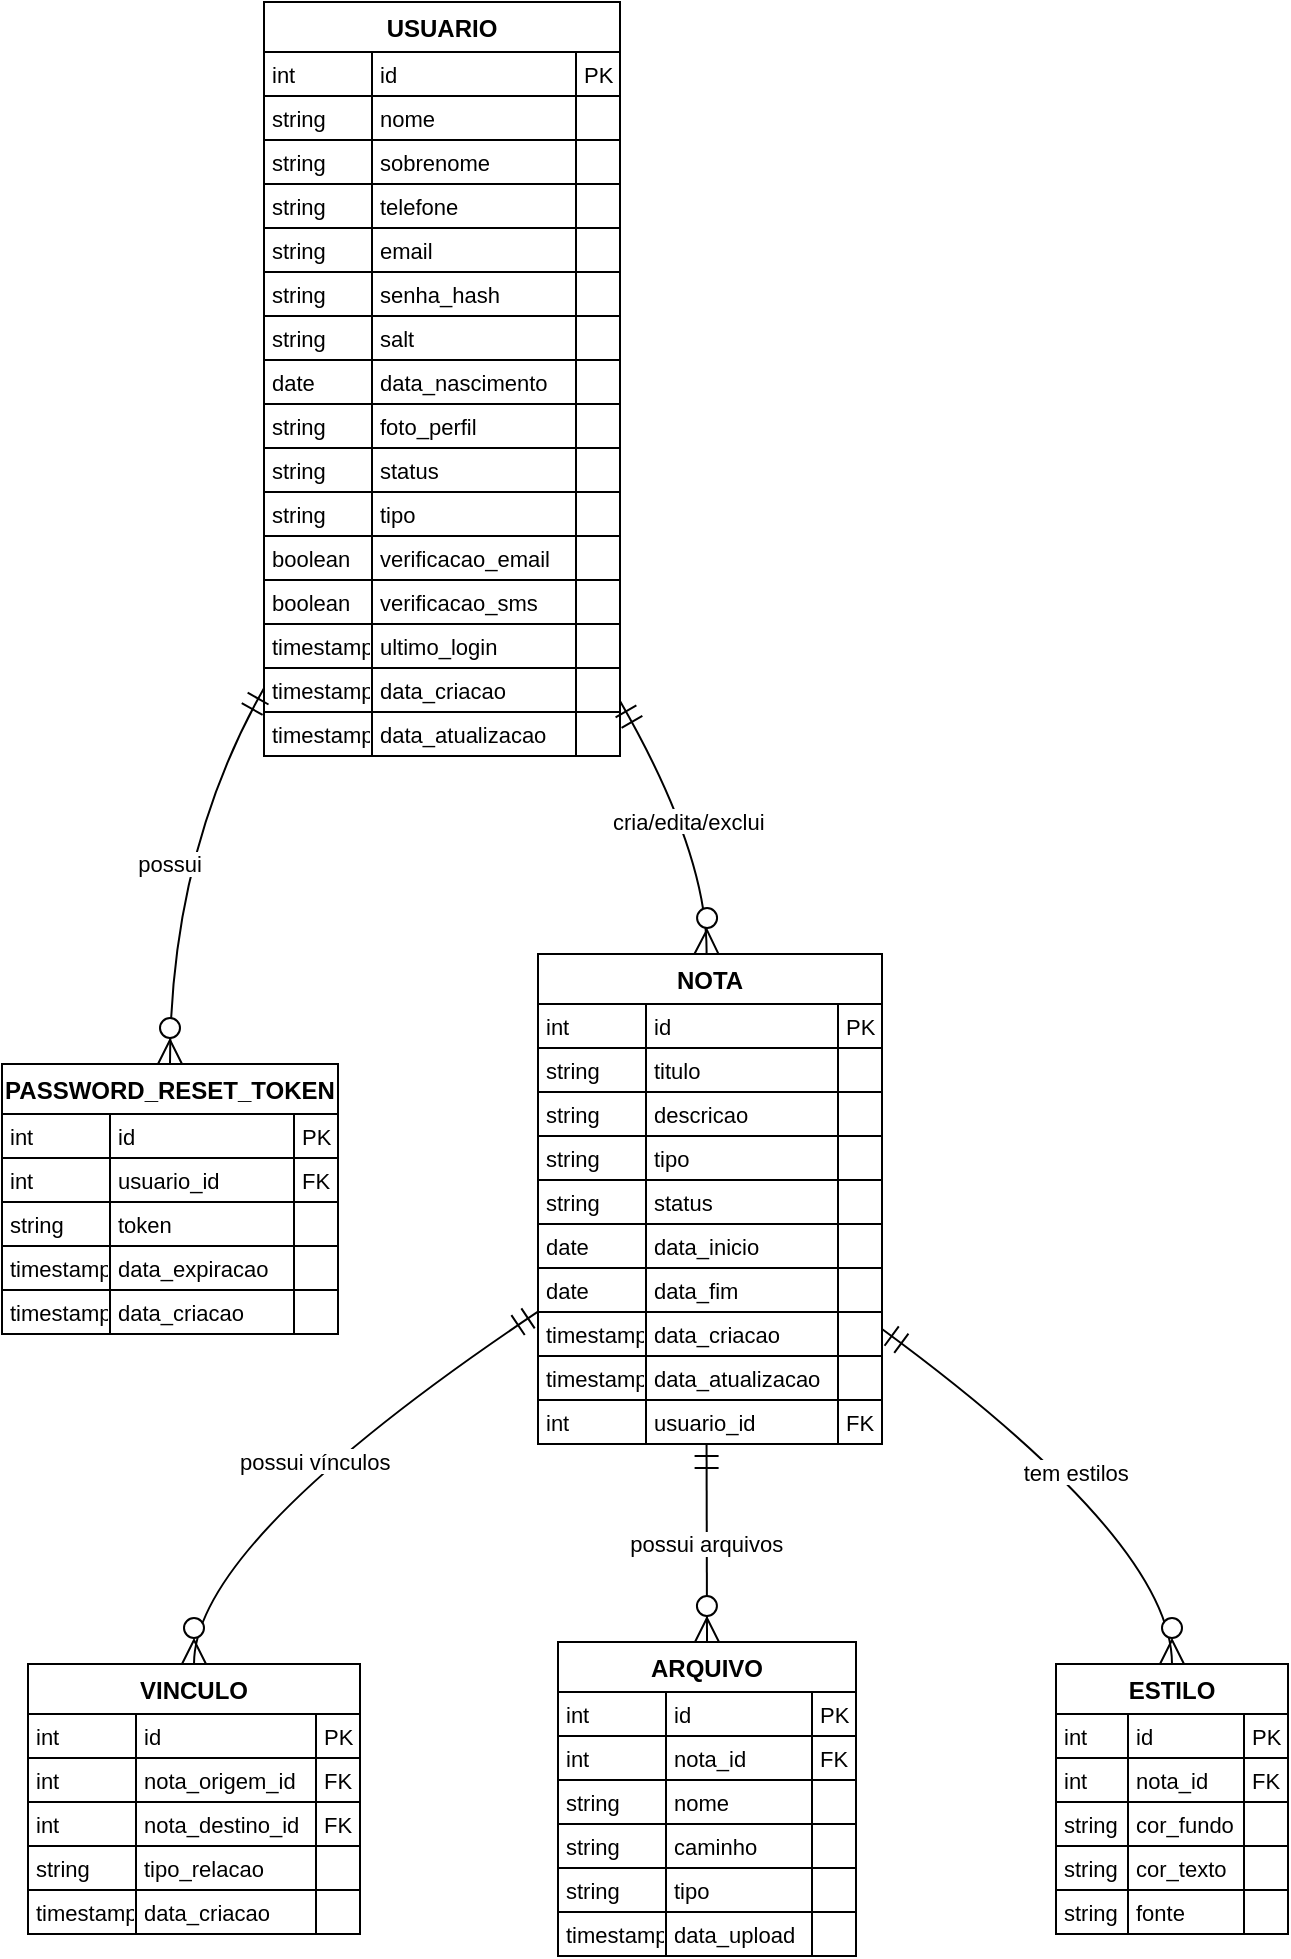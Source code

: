 <mxfile version="26.0.16">
  <diagram name="Page-1" id="RsiagYroh7UY_uWVJlXf">
    <mxGraphModel dx="2462" dy="943" grid="1" gridSize="10" guides="1" tooltips="1" connect="1" arrows="1" fold="1" page="1" pageScale="1" pageWidth="850" pageHeight="1100" math="0" shadow="0">
      <root>
        <mxCell id="0" />
        <mxCell id="1" parent="0" />
        <mxCell id="Q76sP8cnPLgWwebVLIvH-1" value="USUARIO" style="shape=table;startSize=25;container=1;collapsible=0;childLayout=tableLayout;fixedRows=1;rowLines=1;fontStyle=1;align=center;resizeLast=1;" vertex="1" parent="1">
          <mxGeometry x="151" y="20" width="178" height="377" as="geometry" />
        </mxCell>
        <mxCell id="Q76sP8cnPLgWwebVLIvH-2" style="shape=tableRow;horizontal=0;startSize=0;swimlaneHead=0;swimlaneBody=0;fillColor=none;collapsible=0;dropTarget=0;points=[[0,0.5],[1,0.5]];portConstraint=eastwest;top=0;left=0;right=0;bottom=0;" vertex="1" parent="Q76sP8cnPLgWwebVLIvH-1">
          <mxGeometry y="25" width="178" height="22" as="geometry" />
        </mxCell>
        <mxCell id="Q76sP8cnPLgWwebVLIvH-3" value="int" style="shape=partialRectangle;connectable=0;fillColor=none;top=0;left=0;bottom=0;right=0;align=left;spacingLeft=2;overflow=hidden;fontSize=11;" vertex="1" parent="Q76sP8cnPLgWwebVLIvH-2">
          <mxGeometry width="54" height="22" as="geometry">
            <mxRectangle width="54" height="22" as="alternateBounds" />
          </mxGeometry>
        </mxCell>
        <mxCell id="Q76sP8cnPLgWwebVLIvH-4" value="id" style="shape=partialRectangle;connectable=0;fillColor=none;top=0;left=0;bottom=0;right=0;align=left;spacingLeft=2;overflow=hidden;fontSize=11;" vertex="1" parent="Q76sP8cnPLgWwebVLIvH-2">
          <mxGeometry x="54" width="102" height="22" as="geometry">
            <mxRectangle width="102" height="22" as="alternateBounds" />
          </mxGeometry>
        </mxCell>
        <mxCell id="Q76sP8cnPLgWwebVLIvH-5" value="PK" style="shape=partialRectangle;connectable=0;fillColor=none;top=0;left=0;bottom=0;right=0;align=left;spacingLeft=2;overflow=hidden;fontSize=11;" vertex="1" parent="Q76sP8cnPLgWwebVLIvH-2">
          <mxGeometry x="156" width="22" height="22" as="geometry">
            <mxRectangle width="22" height="22" as="alternateBounds" />
          </mxGeometry>
        </mxCell>
        <mxCell id="Q76sP8cnPLgWwebVLIvH-6" style="shape=tableRow;horizontal=0;startSize=0;swimlaneHead=0;swimlaneBody=0;fillColor=none;collapsible=0;dropTarget=0;points=[[0,0.5],[1,0.5]];portConstraint=eastwest;top=0;left=0;right=0;bottom=0;" vertex="1" parent="Q76sP8cnPLgWwebVLIvH-1">
          <mxGeometry y="47" width="178" height="22" as="geometry" />
        </mxCell>
        <mxCell id="Q76sP8cnPLgWwebVLIvH-7" value="string" style="shape=partialRectangle;connectable=0;fillColor=none;top=0;left=0;bottom=0;right=0;align=left;spacingLeft=2;overflow=hidden;fontSize=11;" vertex="1" parent="Q76sP8cnPLgWwebVLIvH-6">
          <mxGeometry width="54" height="22" as="geometry">
            <mxRectangle width="54" height="22" as="alternateBounds" />
          </mxGeometry>
        </mxCell>
        <mxCell id="Q76sP8cnPLgWwebVLIvH-8" value="nome" style="shape=partialRectangle;connectable=0;fillColor=none;top=0;left=0;bottom=0;right=0;align=left;spacingLeft=2;overflow=hidden;fontSize=11;" vertex="1" parent="Q76sP8cnPLgWwebVLIvH-6">
          <mxGeometry x="54" width="102" height="22" as="geometry">
            <mxRectangle width="102" height="22" as="alternateBounds" />
          </mxGeometry>
        </mxCell>
        <mxCell id="Q76sP8cnPLgWwebVLIvH-9" value="" style="shape=partialRectangle;connectable=0;fillColor=none;top=0;left=0;bottom=0;right=0;align=left;spacingLeft=2;overflow=hidden;fontSize=11;" vertex="1" parent="Q76sP8cnPLgWwebVLIvH-6">
          <mxGeometry x="156" width="22" height="22" as="geometry">
            <mxRectangle width="22" height="22" as="alternateBounds" />
          </mxGeometry>
        </mxCell>
        <mxCell id="Q76sP8cnPLgWwebVLIvH-10" style="shape=tableRow;horizontal=0;startSize=0;swimlaneHead=0;swimlaneBody=0;fillColor=none;collapsible=0;dropTarget=0;points=[[0,0.5],[1,0.5]];portConstraint=eastwest;top=0;left=0;right=0;bottom=0;" vertex="1" parent="Q76sP8cnPLgWwebVLIvH-1">
          <mxGeometry y="69" width="178" height="22" as="geometry" />
        </mxCell>
        <mxCell id="Q76sP8cnPLgWwebVLIvH-11" value="string" style="shape=partialRectangle;connectable=0;fillColor=none;top=0;left=0;bottom=0;right=0;align=left;spacingLeft=2;overflow=hidden;fontSize=11;" vertex="1" parent="Q76sP8cnPLgWwebVLIvH-10">
          <mxGeometry width="54" height="22" as="geometry">
            <mxRectangle width="54" height="22" as="alternateBounds" />
          </mxGeometry>
        </mxCell>
        <mxCell id="Q76sP8cnPLgWwebVLIvH-12" value="sobrenome" style="shape=partialRectangle;connectable=0;fillColor=none;top=0;left=0;bottom=0;right=0;align=left;spacingLeft=2;overflow=hidden;fontSize=11;" vertex="1" parent="Q76sP8cnPLgWwebVLIvH-10">
          <mxGeometry x="54" width="102" height="22" as="geometry">
            <mxRectangle width="102" height="22" as="alternateBounds" />
          </mxGeometry>
        </mxCell>
        <mxCell id="Q76sP8cnPLgWwebVLIvH-13" value="" style="shape=partialRectangle;connectable=0;fillColor=none;top=0;left=0;bottom=0;right=0;align=left;spacingLeft=2;overflow=hidden;fontSize=11;" vertex="1" parent="Q76sP8cnPLgWwebVLIvH-10">
          <mxGeometry x="156" width="22" height="22" as="geometry">
            <mxRectangle width="22" height="22" as="alternateBounds" />
          </mxGeometry>
        </mxCell>
        <mxCell id="Q76sP8cnPLgWwebVLIvH-14" style="shape=tableRow;horizontal=0;startSize=0;swimlaneHead=0;swimlaneBody=0;fillColor=none;collapsible=0;dropTarget=0;points=[[0,0.5],[1,0.5]];portConstraint=eastwest;top=0;left=0;right=0;bottom=0;" vertex="1" parent="Q76sP8cnPLgWwebVLIvH-1">
          <mxGeometry y="91" width="178" height="22" as="geometry" />
        </mxCell>
        <mxCell id="Q76sP8cnPLgWwebVLIvH-15" value="string" style="shape=partialRectangle;connectable=0;fillColor=none;top=0;left=0;bottom=0;right=0;align=left;spacingLeft=2;overflow=hidden;fontSize=11;" vertex="1" parent="Q76sP8cnPLgWwebVLIvH-14">
          <mxGeometry width="54" height="22" as="geometry">
            <mxRectangle width="54" height="22" as="alternateBounds" />
          </mxGeometry>
        </mxCell>
        <mxCell id="Q76sP8cnPLgWwebVLIvH-16" value="telefone" style="shape=partialRectangle;connectable=0;fillColor=none;top=0;left=0;bottom=0;right=0;align=left;spacingLeft=2;overflow=hidden;fontSize=11;" vertex="1" parent="Q76sP8cnPLgWwebVLIvH-14">
          <mxGeometry x="54" width="102" height="22" as="geometry">
            <mxRectangle width="102" height="22" as="alternateBounds" />
          </mxGeometry>
        </mxCell>
        <mxCell id="Q76sP8cnPLgWwebVLIvH-17" value="" style="shape=partialRectangle;connectable=0;fillColor=none;top=0;left=0;bottom=0;right=0;align=left;spacingLeft=2;overflow=hidden;fontSize=11;" vertex="1" parent="Q76sP8cnPLgWwebVLIvH-14">
          <mxGeometry x="156" width="22" height="22" as="geometry">
            <mxRectangle width="22" height="22" as="alternateBounds" />
          </mxGeometry>
        </mxCell>
        <mxCell id="Q76sP8cnPLgWwebVLIvH-18" style="shape=tableRow;horizontal=0;startSize=0;swimlaneHead=0;swimlaneBody=0;fillColor=none;collapsible=0;dropTarget=0;points=[[0,0.5],[1,0.5]];portConstraint=eastwest;top=0;left=0;right=0;bottom=0;" vertex="1" parent="Q76sP8cnPLgWwebVLIvH-1">
          <mxGeometry y="113" width="178" height="22" as="geometry" />
        </mxCell>
        <mxCell id="Q76sP8cnPLgWwebVLIvH-19" value="string" style="shape=partialRectangle;connectable=0;fillColor=none;top=0;left=0;bottom=0;right=0;align=left;spacingLeft=2;overflow=hidden;fontSize=11;" vertex="1" parent="Q76sP8cnPLgWwebVLIvH-18">
          <mxGeometry width="54" height="22" as="geometry">
            <mxRectangle width="54" height="22" as="alternateBounds" />
          </mxGeometry>
        </mxCell>
        <mxCell id="Q76sP8cnPLgWwebVLIvH-20" value="email" style="shape=partialRectangle;connectable=0;fillColor=none;top=0;left=0;bottom=0;right=0;align=left;spacingLeft=2;overflow=hidden;fontSize=11;" vertex="1" parent="Q76sP8cnPLgWwebVLIvH-18">
          <mxGeometry x="54" width="102" height="22" as="geometry">
            <mxRectangle width="102" height="22" as="alternateBounds" />
          </mxGeometry>
        </mxCell>
        <mxCell id="Q76sP8cnPLgWwebVLIvH-21" value="" style="shape=partialRectangle;connectable=0;fillColor=none;top=0;left=0;bottom=0;right=0;align=left;spacingLeft=2;overflow=hidden;fontSize=11;" vertex="1" parent="Q76sP8cnPLgWwebVLIvH-18">
          <mxGeometry x="156" width="22" height="22" as="geometry">
            <mxRectangle width="22" height="22" as="alternateBounds" />
          </mxGeometry>
        </mxCell>
        <mxCell id="Q76sP8cnPLgWwebVLIvH-22" style="shape=tableRow;horizontal=0;startSize=0;swimlaneHead=0;swimlaneBody=0;fillColor=none;collapsible=0;dropTarget=0;points=[[0,0.5],[1,0.5]];portConstraint=eastwest;top=0;left=0;right=0;bottom=0;" vertex="1" parent="Q76sP8cnPLgWwebVLIvH-1">
          <mxGeometry y="135" width="178" height="22" as="geometry" />
        </mxCell>
        <mxCell id="Q76sP8cnPLgWwebVLIvH-23" value="string" style="shape=partialRectangle;connectable=0;fillColor=none;top=0;left=0;bottom=0;right=0;align=left;spacingLeft=2;overflow=hidden;fontSize=11;" vertex="1" parent="Q76sP8cnPLgWwebVLIvH-22">
          <mxGeometry width="54" height="22" as="geometry">
            <mxRectangle width="54" height="22" as="alternateBounds" />
          </mxGeometry>
        </mxCell>
        <mxCell id="Q76sP8cnPLgWwebVLIvH-24" value="senha_hash" style="shape=partialRectangle;connectable=0;fillColor=none;top=0;left=0;bottom=0;right=0;align=left;spacingLeft=2;overflow=hidden;fontSize=11;" vertex="1" parent="Q76sP8cnPLgWwebVLIvH-22">
          <mxGeometry x="54" width="102" height="22" as="geometry">
            <mxRectangle width="102" height="22" as="alternateBounds" />
          </mxGeometry>
        </mxCell>
        <mxCell id="Q76sP8cnPLgWwebVLIvH-25" value="" style="shape=partialRectangle;connectable=0;fillColor=none;top=0;left=0;bottom=0;right=0;align=left;spacingLeft=2;overflow=hidden;fontSize=11;" vertex="1" parent="Q76sP8cnPLgWwebVLIvH-22">
          <mxGeometry x="156" width="22" height="22" as="geometry">
            <mxRectangle width="22" height="22" as="alternateBounds" />
          </mxGeometry>
        </mxCell>
        <mxCell id="Q76sP8cnPLgWwebVLIvH-26" style="shape=tableRow;horizontal=0;startSize=0;swimlaneHead=0;swimlaneBody=0;fillColor=none;collapsible=0;dropTarget=0;points=[[0,0.5],[1,0.5]];portConstraint=eastwest;top=0;left=0;right=0;bottom=0;" vertex="1" parent="Q76sP8cnPLgWwebVLIvH-1">
          <mxGeometry y="157" width="178" height="22" as="geometry" />
        </mxCell>
        <mxCell id="Q76sP8cnPLgWwebVLIvH-27" value="string" style="shape=partialRectangle;connectable=0;fillColor=none;top=0;left=0;bottom=0;right=0;align=left;spacingLeft=2;overflow=hidden;fontSize=11;" vertex="1" parent="Q76sP8cnPLgWwebVLIvH-26">
          <mxGeometry width="54" height="22" as="geometry">
            <mxRectangle width="54" height="22" as="alternateBounds" />
          </mxGeometry>
        </mxCell>
        <mxCell id="Q76sP8cnPLgWwebVLIvH-28" value="salt" style="shape=partialRectangle;connectable=0;fillColor=none;top=0;left=0;bottom=0;right=0;align=left;spacingLeft=2;overflow=hidden;fontSize=11;" vertex="1" parent="Q76sP8cnPLgWwebVLIvH-26">
          <mxGeometry x="54" width="102" height="22" as="geometry">
            <mxRectangle width="102" height="22" as="alternateBounds" />
          </mxGeometry>
        </mxCell>
        <mxCell id="Q76sP8cnPLgWwebVLIvH-29" value="" style="shape=partialRectangle;connectable=0;fillColor=none;top=0;left=0;bottom=0;right=0;align=left;spacingLeft=2;overflow=hidden;fontSize=11;" vertex="1" parent="Q76sP8cnPLgWwebVLIvH-26">
          <mxGeometry x="156" width="22" height="22" as="geometry">
            <mxRectangle width="22" height="22" as="alternateBounds" />
          </mxGeometry>
        </mxCell>
        <mxCell id="Q76sP8cnPLgWwebVLIvH-30" style="shape=tableRow;horizontal=0;startSize=0;swimlaneHead=0;swimlaneBody=0;fillColor=none;collapsible=0;dropTarget=0;points=[[0,0.5],[1,0.5]];portConstraint=eastwest;top=0;left=0;right=0;bottom=0;" vertex="1" parent="Q76sP8cnPLgWwebVLIvH-1">
          <mxGeometry y="179" width="178" height="22" as="geometry" />
        </mxCell>
        <mxCell id="Q76sP8cnPLgWwebVLIvH-31" value="date" style="shape=partialRectangle;connectable=0;fillColor=none;top=0;left=0;bottom=0;right=0;align=left;spacingLeft=2;overflow=hidden;fontSize=11;" vertex="1" parent="Q76sP8cnPLgWwebVLIvH-30">
          <mxGeometry width="54" height="22" as="geometry">
            <mxRectangle width="54" height="22" as="alternateBounds" />
          </mxGeometry>
        </mxCell>
        <mxCell id="Q76sP8cnPLgWwebVLIvH-32" value="data_nascimento" style="shape=partialRectangle;connectable=0;fillColor=none;top=0;left=0;bottom=0;right=0;align=left;spacingLeft=2;overflow=hidden;fontSize=11;" vertex="1" parent="Q76sP8cnPLgWwebVLIvH-30">
          <mxGeometry x="54" width="102" height="22" as="geometry">
            <mxRectangle width="102" height="22" as="alternateBounds" />
          </mxGeometry>
        </mxCell>
        <mxCell id="Q76sP8cnPLgWwebVLIvH-33" value="" style="shape=partialRectangle;connectable=0;fillColor=none;top=0;left=0;bottom=0;right=0;align=left;spacingLeft=2;overflow=hidden;fontSize=11;" vertex="1" parent="Q76sP8cnPLgWwebVLIvH-30">
          <mxGeometry x="156" width="22" height="22" as="geometry">
            <mxRectangle width="22" height="22" as="alternateBounds" />
          </mxGeometry>
        </mxCell>
        <mxCell id="Q76sP8cnPLgWwebVLIvH-34" style="shape=tableRow;horizontal=0;startSize=0;swimlaneHead=0;swimlaneBody=0;fillColor=none;collapsible=0;dropTarget=0;points=[[0,0.5],[1,0.5]];portConstraint=eastwest;top=0;left=0;right=0;bottom=0;" vertex="1" parent="Q76sP8cnPLgWwebVLIvH-1">
          <mxGeometry y="201" width="178" height="22" as="geometry" />
        </mxCell>
        <mxCell id="Q76sP8cnPLgWwebVLIvH-35" value="string" style="shape=partialRectangle;connectable=0;fillColor=none;top=0;left=0;bottom=0;right=0;align=left;spacingLeft=2;overflow=hidden;fontSize=11;" vertex="1" parent="Q76sP8cnPLgWwebVLIvH-34">
          <mxGeometry width="54" height="22" as="geometry">
            <mxRectangle width="54" height="22" as="alternateBounds" />
          </mxGeometry>
        </mxCell>
        <mxCell id="Q76sP8cnPLgWwebVLIvH-36" value="foto_perfil" style="shape=partialRectangle;connectable=0;fillColor=none;top=0;left=0;bottom=0;right=0;align=left;spacingLeft=2;overflow=hidden;fontSize=11;" vertex="1" parent="Q76sP8cnPLgWwebVLIvH-34">
          <mxGeometry x="54" width="102" height="22" as="geometry">
            <mxRectangle width="102" height="22" as="alternateBounds" />
          </mxGeometry>
        </mxCell>
        <mxCell id="Q76sP8cnPLgWwebVLIvH-37" value="" style="shape=partialRectangle;connectable=0;fillColor=none;top=0;left=0;bottom=0;right=0;align=left;spacingLeft=2;overflow=hidden;fontSize=11;" vertex="1" parent="Q76sP8cnPLgWwebVLIvH-34">
          <mxGeometry x="156" width="22" height="22" as="geometry">
            <mxRectangle width="22" height="22" as="alternateBounds" />
          </mxGeometry>
        </mxCell>
        <mxCell id="Q76sP8cnPLgWwebVLIvH-38" style="shape=tableRow;horizontal=0;startSize=0;swimlaneHead=0;swimlaneBody=0;fillColor=none;collapsible=0;dropTarget=0;points=[[0,0.5],[1,0.5]];portConstraint=eastwest;top=0;left=0;right=0;bottom=0;" vertex="1" parent="Q76sP8cnPLgWwebVLIvH-1">
          <mxGeometry y="223" width="178" height="22" as="geometry" />
        </mxCell>
        <mxCell id="Q76sP8cnPLgWwebVLIvH-39" value="string" style="shape=partialRectangle;connectable=0;fillColor=none;top=0;left=0;bottom=0;right=0;align=left;spacingLeft=2;overflow=hidden;fontSize=11;" vertex="1" parent="Q76sP8cnPLgWwebVLIvH-38">
          <mxGeometry width="54" height="22" as="geometry">
            <mxRectangle width="54" height="22" as="alternateBounds" />
          </mxGeometry>
        </mxCell>
        <mxCell id="Q76sP8cnPLgWwebVLIvH-40" value="status" style="shape=partialRectangle;connectable=0;fillColor=none;top=0;left=0;bottom=0;right=0;align=left;spacingLeft=2;overflow=hidden;fontSize=11;" vertex="1" parent="Q76sP8cnPLgWwebVLIvH-38">
          <mxGeometry x="54" width="102" height="22" as="geometry">
            <mxRectangle width="102" height="22" as="alternateBounds" />
          </mxGeometry>
        </mxCell>
        <mxCell id="Q76sP8cnPLgWwebVLIvH-41" value="" style="shape=partialRectangle;connectable=0;fillColor=none;top=0;left=0;bottom=0;right=0;align=left;spacingLeft=2;overflow=hidden;fontSize=11;" vertex="1" parent="Q76sP8cnPLgWwebVLIvH-38">
          <mxGeometry x="156" width="22" height="22" as="geometry">
            <mxRectangle width="22" height="22" as="alternateBounds" />
          </mxGeometry>
        </mxCell>
        <mxCell id="Q76sP8cnPLgWwebVLIvH-42" style="shape=tableRow;horizontal=0;startSize=0;swimlaneHead=0;swimlaneBody=0;fillColor=none;collapsible=0;dropTarget=0;points=[[0,0.5],[1,0.5]];portConstraint=eastwest;top=0;left=0;right=0;bottom=0;" vertex="1" parent="Q76sP8cnPLgWwebVLIvH-1">
          <mxGeometry y="245" width="178" height="22" as="geometry" />
        </mxCell>
        <mxCell id="Q76sP8cnPLgWwebVLIvH-43" value="string" style="shape=partialRectangle;connectable=0;fillColor=none;top=0;left=0;bottom=0;right=0;align=left;spacingLeft=2;overflow=hidden;fontSize=11;" vertex="1" parent="Q76sP8cnPLgWwebVLIvH-42">
          <mxGeometry width="54" height="22" as="geometry">
            <mxRectangle width="54" height="22" as="alternateBounds" />
          </mxGeometry>
        </mxCell>
        <mxCell id="Q76sP8cnPLgWwebVLIvH-44" value="tipo" style="shape=partialRectangle;connectable=0;fillColor=none;top=0;left=0;bottom=0;right=0;align=left;spacingLeft=2;overflow=hidden;fontSize=11;" vertex="1" parent="Q76sP8cnPLgWwebVLIvH-42">
          <mxGeometry x="54" width="102" height="22" as="geometry">
            <mxRectangle width="102" height="22" as="alternateBounds" />
          </mxGeometry>
        </mxCell>
        <mxCell id="Q76sP8cnPLgWwebVLIvH-45" value="" style="shape=partialRectangle;connectable=0;fillColor=none;top=0;left=0;bottom=0;right=0;align=left;spacingLeft=2;overflow=hidden;fontSize=11;" vertex="1" parent="Q76sP8cnPLgWwebVLIvH-42">
          <mxGeometry x="156" width="22" height="22" as="geometry">
            <mxRectangle width="22" height="22" as="alternateBounds" />
          </mxGeometry>
        </mxCell>
        <mxCell id="Q76sP8cnPLgWwebVLIvH-46" style="shape=tableRow;horizontal=0;startSize=0;swimlaneHead=0;swimlaneBody=0;fillColor=none;collapsible=0;dropTarget=0;points=[[0,0.5],[1,0.5]];portConstraint=eastwest;top=0;left=0;right=0;bottom=0;" vertex="1" parent="Q76sP8cnPLgWwebVLIvH-1">
          <mxGeometry y="267" width="178" height="22" as="geometry" />
        </mxCell>
        <mxCell id="Q76sP8cnPLgWwebVLIvH-47" value="boolean" style="shape=partialRectangle;connectable=0;fillColor=none;top=0;left=0;bottom=0;right=0;align=left;spacingLeft=2;overflow=hidden;fontSize=11;" vertex="1" parent="Q76sP8cnPLgWwebVLIvH-46">
          <mxGeometry width="54" height="22" as="geometry">
            <mxRectangle width="54" height="22" as="alternateBounds" />
          </mxGeometry>
        </mxCell>
        <mxCell id="Q76sP8cnPLgWwebVLIvH-48" value="verificacao_email" style="shape=partialRectangle;connectable=0;fillColor=none;top=0;left=0;bottom=0;right=0;align=left;spacingLeft=2;overflow=hidden;fontSize=11;" vertex="1" parent="Q76sP8cnPLgWwebVLIvH-46">
          <mxGeometry x="54" width="102" height="22" as="geometry">
            <mxRectangle width="102" height="22" as="alternateBounds" />
          </mxGeometry>
        </mxCell>
        <mxCell id="Q76sP8cnPLgWwebVLIvH-49" value="" style="shape=partialRectangle;connectable=0;fillColor=none;top=0;left=0;bottom=0;right=0;align=left;spacingLeft=2;overflow=hidden;fontSize=11;" vertex="1" parent="Q76sP8cnPLgWwebVLIvH-46">
          <mxGeometry x="156" width="22" height="22" as="geometry">
            <mxRectangle width="22" height="22" as="alternateBounds" />
          </mxGeometry>
        </mxCell>
        <mxCell id="Q76sP8cnPLgWwebVLIvH-50" style="shape=tableRow;horizontal=0;startSize=0;swimlaneHead=0;swimlaneBody=0;fillColor=none;collapsible=0;dropTarget=0;points=[[0,0.5],[1,0.5]];portConstraint=eastwest;top=0;left=0;right=0;bottom=0;" vertex="1" parent="Q76sP8cnPLgWwebVLIvH-1">
          <mxGeometry y="289" width="178" height="22" as="geometry" />
        </mxCell>
        <mxCell id="Q76sP8cnPLgWwebVLIvH-51" value="boolean" style="shape=partialRectangle;connectable=0;fillColor=none;top=0;left=0;bottom=0;right=0;align=left;spacingLeft=2;overflow=hidden;fontSize=11;" vertex="1" parent="Q76sP8cnPLgWwebVLIvH-50">
          <mxGeometry width="54" height="22" as="geometry">
            <mxRectangle width="54" height="22" as="alternateBounds" />
          </mxGeometry>
        </mxCell>
        <mxCell id="Q76sP8cnPLgWwebVLIvH-52" value="verificacao_sms" style="shape=partialRectangle;connectable=0;fillColor=none;top=0;left=0;bottom=0;right=0;align=left;spacingLeft=2;overflow=hidden;fontSize=11;" vertex="1" parent="Q76sP8cnPLgWwebVLIvH-50">
          <mxGeometry x="54" width="102" height="22" as="geometry">
            <mxRectangle width="102" height="22" as="alternateBounds" />
          </mxGeometry>
        </mxCell>
        <mxCell id="Q76sP8cnPLgWwebVLIvH-53" value="" style="shape=partialRectangle;connectable=0;fillColor=none;top=0;left=0;bottom=0;right=0;align=left;spacingLeft=2;overflow=hidden;fontSize=11;" vertex="1" parent="Q76sP8cnPLgWwebVLIvH-50">
          <mxGeometry x="156" width="22" height="22" as="geometry">
            <mxRectangle width="22" height="22" as="alternateBounds" />
          </mxGeometry>
        </mxCell>
        <mxCell id="Q76sP8cnPLgWwebVLIvH-54" style="shape=tableRow;horizontal=0;startSize=0;swimlaneHead=0;swimlaneBody=0;fillColor=none;collapsible=0;dropTarget=0;points=[[0,0.5],[1,0.5]];portConstraint=eastwest;top=0;left=0;right=0;bottom=0;" vertex="1" parent="Q76sP8cnPLgWwebVLIvH-1">
          <mxGeometry y="311" width="178" height="22" as="geometry" />
        </mxCell>
        <mxCell id="Q76sP8cnPLgWwebVLIvH-55" value="timestamp" style="shape=partialRectangle;connectable=0;fillColor=none;top=0;left=0;bottom=0;right=0;align=left;spacingLeft=2;overflow=hidden;fontSize=11;" vertex="1" parent="Q76sP8cnPLgWwebVLIvH-54">
          <mxGeometry width="54" height="22" as="geometry">
            <mxRectangle width="54" height="22" as="alternateBounds" />
          </mxGeometry>
        </mxCell>
        <mxCell id="Q76sP8cnPLgWwebVLIvH-56" value="ultimo_login" style="shape=partialRectangle;connectable=0;fillColor=none;top=0;left=0;bottom=0;right=0;align=left;spacingLeft=2;overflow=hidden;fontSize=11;" vertex="1" parent="Q76sP8cnPLgWwebVLIvH-54">
          <mxGeometry x="54" width="102" height="22" as="geometry">
            <mxRectangle width="102" height="22" as="alternateBounds" />
          </mxGeometry>
        </mxCell>
        <mxCell id="Q76sP8cnPLgWwebVLIvH-57" value="" style="shape=partialRectangle;connectable=0;fillColor=none;top=0;left=0;bottom=0;right=0;align=left;spacingLeft=2;overflow=hidden;fontSize=11;" vertex="1" parent="Q76sP8cnPLgWwebVLIvH-54">
          <mxGeometry x="156" width="22" height="22" as="geometry">
            <mxRectangle width="22" height="22" as="alternateBounds" />
          </mxGeometry>
        </mxCell>
        <mxCell id="Q76sP8cnPLgWwebVLIvH-58" style="shape=tableRow;horizontal=0;startSize=0;swimlaneHead=0;swimlaneBody=0;fillColor=none;collapsible=0;dropTarget=0;points=[[0,0.5],[1,0.5]];portConstraint=eastwest;top=0;left=0;right=0;bottom=0;" vertex="1" parent="Q76sP8cnPLgWwebVLIvH-1">
          <mxGeometry y="333" width="178" height="22" as="geometry" />
        </mxCell>
        <mxCell id="Q76sP8cnPLgWwebVLIvH-59" value="timestamp" style="shape=partialRectangle;connectable=0;fillColor=none;top=0;left=0;bottom=0;right=0;align=left;spacingLeft=2;overflow=hidden;fontSize=11;" vertex="1" parent="Q76sP8cnPLgWwebVLIvH-58">
          <mxGeometry width="54" height="22" as="geometry">
            <mxRectangle width="54" height="22" as="alternateBounds" />
          </mxGeometry>
        </mxCell>
        <mxCell id="Q76sP8cnPLgWwebVLIvH-60" value="data_criacao" style="shape=partialRectangle;connectable=0;fillColor=none;top=0;left=0;bottom=0;right=0;align=left;spacingLeft=2;overflow=hidden;fontSize=11;" vertex="1" parent="Q76sP8cnPLgWwebVLIvH-58">
          <mxGeometry x="54" width="102" height="22" as="geometry">
            <mxRectangle width="102" height="22" as="alternateBounds" />
          </mxGeometry>
        </mxCell>
        <mxCell id="Q76sP8cnPLgWwebVLIvH-61" value="" style="shape=partialRectangle;connectable=0;fillColor=none;top=0;left=0;bottom=0;right=0;align=left;spacingLeft=2;overflow=hidden;fontSize=11;" vertex="1" parent="Q76sP8cnPLgWwebVLIvH-58">
          <mxGeometry x="156" width="22" height="22" as="geometry">
            <mxRectangle width="22" height="22" as="alternateBounds" />
          </mxGeometry>
        </mxCell>
        <mxCell id="Q76sP8cnPLgWwebVLIvH-62" style="shape=tableRow;horizontal=0;startSize=0;swimlaneHead=0;swimlaneBody=0;fillColor=none;collapsible=0;dropTarget=0;points=[[0,0.5],[1,0.5]];portConstraint=eastwest;top=0;left=0;right=0;bottom=0;" vertex="1" parent="Q76sP8cnPLgWwebVLIvH-1">
          <mxGeometry y="355" width="178" height="22" as="geometry" />
        </mxCell>
        <mxCell id="Q76sP8cnPLgWwebVLIvH-63" value="timestamp" style="shape=partialRectangle;connectable=0;fillColor=none;top=0;left=0;bottom=0;right=0;align=left;spacingLeft=2;overflow=hidden;fontSize=11;" vertex="1" parent="Q76sP8cnPLgWwebVLIvH-62">
          <mxGeometry width="54" height="22" as="geometry">
            <mxRectangle width="54" height="22" as="alternateBounds" />
          </mxGeometry>
        </mxCell>
        <mxCell id="Q76sP8cnPLgWwebVLIvH-64" value="data_atualizacao" style="shape=partialRectangle;connectable=0;fillColor=none;top=0;left=0;bottom=0;right=0;align=left;spacingLeft=2;overflow=hidden;fontSize=11;" vertex="1" parent="Q76sP8cnPLgWwebVLIvH-62">
          <mxGeometry x="54" width="102" height="22" as="geometry">
            <mxRectangle width="102" height="22" as="alternateBounds" />
          </mxGeometry>
        </mxCell>
        <mxCell id="Q76sP8cnPLgWwebVLIvH-65" value="" style="shape=partialRectangle;connectable=0;fillColor=none;top=0;left=0;bottom=0;right=0;align=left;spacingLeft=2;overflow=hidden;fontSize=11;" vertex="1" parent="Q76sP8cnPLgWwebVLIvH-62">
          <mxGeometry x="156" width="22" height="22" as="geometry">
            <mxRectangle width="22" height="22" as="alternateBounds" />
          </mxGeometry>
        </mxCell>
        <mxCell id="Q76sP8cnPLgWwebVLIvH-66" value="PASSWORD_RESET_TOKEN" style="shape=table;startSize=25;container=1;collapsible=0;childLayout=tableLayout;fixedRows=1;rowLines=1;fontStyle=1;align=center;resizeLast=1;" vertex="1" parent="1">
          <mxGeometry x="20" y="551" width="168" height="135" as="geometry" />
        </mxCell>
        <mxCell id="Q76sP8cnPLgWwebVLIvH-67" style="shape=tableRow;horizontal=0;startSize=0;swimlaneHead=0;swimlaneBody=0;fillColor=none;collapsible=0;dropTarget=0;points=[[0,0.5],[1,0.5]];portConstraint=eastwest;top=0;left=0;right=0;bottom=0;" vertex="1" parent="Q76sP8cnPLgWwebVLIvH-66">
          <mxGeometry y="25" width="168" height="22" as="geometry" />
        </mxCell>
        <mxCell id="Q76sP8cnPLgWwebVLIvH-68" value="int" style="shape=partialRectangle;connectable=0;fillColor=none;top=0;left=0;bottom=0;right=0;align=left;spacingLeft=2;overflow=hidden;fontSize=11;" vertex="1" parent="Q76sP8cnPLgWwebVLIvH-67">
          <mxGeometry width="54" height="22" as="geometry">
            <mxRectangle width="54" height="22" as="alternateBounds" />
          </mxGeometry>
        </mxCell>
        <mxCell id="Q76sP8cnPLgWwebVLIvH-69" value="id" style="shape=partialRectangle;connectable=0;fillColor=none;top=0;left=0;bottom=0;right=0;align=left;spacingLeft=2;overflow=hidden;fontSize=11;" vertex="1" parent="Q76sP8cnPLgWwebVLIvH-67">
          <mxGeometry x="54" width="92" height="22" as="geometry">
            <mxRectangle width="92" height="22" as="alternateBounds" />
          </mxGeometry>
        </mxCell>
        <mxCell id="Q76sP8cnPLgWwebVLIvH-70" value="PK" style="shape=partialRectangle;connectable=0;fillColor=none;top=0;left=0;bottom=0;right=0;align=left;spacingLeft=2;overflow=hidden;fontSize=11;" vertex="1" parent="Q76sP8cnPLgWwebVLIvH-67">
          <mxGeometry x="146" width="22" height="22" as="geometry">
            <mxRectangle width="22" height="22" as="alternateBounds" />
          </mxGeometry>
        </mxCell>
        <mxCell id="Q76sP8cnPLgWwebVLIvH-71" style="shape=tableRow;horizontal=0;startSize=0;swimlaneHead=0;swimlaneBody=0;fillColor=none;collapsible=0;dropTarget=0;points=[[0,0.5],[1,0.5]];portConstraint=eastwest;top=0;left=0;right=0;bottom=0;" vertex="1" parent="Q76sP8cnPLgWwebVLIvH-66">
          <mxGeometry y="47" width="168" height="22" as="geometry" />
        </mxCell>
        <mxCell id="Q76sP8cnPLgWwebVLIvH-72" value="int" style="shape=partialRectangle;connectable=0;fillColor=none;top=0;left=0;bottom=0;right=0;align=left;spacingLeft=2;overflow=hidden;fontSize=11;" vertex="1" parent="Q76sP8cnPLgWwebVLIvH-71">
          <mxGeometry width="54" height="22" as="geometry">
            <mxRectangle width="54" height="22" as="alternateBounds" />
          </mxGeometry>
        </mxCell>
        <mxCell id="Q76sP8cnPLgWwebVLIvH-73" value="usuario_id" style="shape=partialRectangle;connectable=0;fillColor=none;top=0;left=0;bottom=0;right=0;align=left;spacingLeft=2;overflow=hidden;fontSize=11;" vertex="1" parent="Q76sP8cnPLgWwebVLIvH-71">
          <mxGeometry x="54" width="92" height="22" as="geometry">
            <mxRectangle width="92" height="22" as="alternateBounds" />
          </mxGeometry>
        </mxCell>
        <mxCell id="Q76sP8cnPLgWwebVLIvH-74" value="FK" style="shape=partialRectangle;connectable=0;fillColor=none;top=0;left=0;bottom=0;right=0;align=left;spacingLeft=2;overflow=hidden;fontSize=11;" vertex="1" parent="Q76sP8cnPLgWwebVLIvH-71">
          <mxGeometry x="146" width="22" height="22" as="geometry">
            <mxRectangle width="22" height="22" as="alternateBounds" />
          </mxGeometry>
        </mxCell>
        <mxCell id="Q76sP8cnPLgWwebVLIvH-75" style="shape=tableRow;horizontal=0;startSize=0;swimlaneHead=0;swimlaneBody=0;fillColor=none;collapsible=0;dropTarget=0;points=[[0,0.5],[1,0.5]];portConstraint=eastwest;top=0;left=0;right=0;bottom=0;" vertex="1" parent="Q76sP8cnPLgWwebVLIvH-66">
          <mxGeometry y="69" width="168" height="22" as="geometry" />
        </mxCell>
        <mxCell id="Q76sP8cnPLgWwebVLIvH-76" value="string" style="shape=partialRectangle;connectable=0;fillColor=none;top=0;left=0;bottom=0;right=0;align=left;spacingLeft=2;overflow=hidden;fontSize=11;" vertex="1" parent="Q76sP8cnPLgWwebVLIvH-75">
          <mxGeometry width="54" height="22" as="geometry">
            <mxRectangle width="54" height="22" as="alternateBounds" />
          </mxGeometry>
        </mxCell>
        <mxCell id="Q76sP8cnPLgWwebVLIvH-77" value="token" style="shape=partialRectangle;connectable=0;fillColor=none;top=0;left=0;bottom=0;right=0;align=left;spacingLeft=2;overflow=hidden;fontSize=11;" vertex="1" parent="Q76sP8cnPLgWwebVLIvH-75">
          <mxGeometry x="54" width="92" height="22" as="geometry">
            <mxRectangle width="92" height="22" as="alternateBounds" />
          </mxGeometry>
        </mxCell>
        <mxCell id="Q76sP8cnPLgWwebVLIvH-78" value="" style="shape=partialRectangle;connectable=0;fillColor=none;top=0;left=0;bottom=0;right=0;align=left;spacingLeft=2;overflow=hidden;fontSize=11;" vertex="1" parent="Q76sP8cnPLgWwebVLIvH-75">
          <mxGeometry x="146" width="22" height="22" as="geometry">
            <mxRectangle width="22" height="22" as="alternateBounds" />
          </mxGeometry>
        </mxCell>
        <mxCell id="Q76sP8cnPLgWwebVLIvH-79" style="shape=tableRow;horizontal=0;startSize=0;swimlaneHead=0;swimlaneBody=0;fillColor=none;collapsible=0;dropTarget=0;points=[[0,0.5],[1,0.5]];portConstraint=eastwest;top=0;left=0;right=0;bottom=0;" vertex="1" parent="Q76sP8cnPLgWwebVLIvH-66">
          <mxGeometry y="91" width="168" height="22" as="geometry" />
        </mxCell>
        <mxCell id="Q76sP8cnPLgWwebVLIvH-80" value="timestamp" style="shape=partialRectangle;connectable=0;fillColor=none;top=0;left=0;bottom=0;right=0;align=left;spacingLeft=2;overflow=hidden;fontSize=11;" vertex="1" parent="Q76sP8cnPLgWwebVLIvH-79">
          <mxGeometry width="54" height="22" as="geometry">
            <mxRectangle width="54" height="22" as="alternateBounds" />
          </mxGeometry>
        </mxCell>
        <mxCell id="Q76sP8cnPLgWwebVLIvH-81" value="data_expiracao" style="shape=partialRectangle;connectable=0;fillColor=none;top=0;left=0;bottom=0;right=0;align=left;spacingLeft=2;overflow=hidden;fontSize=11;" vertex="1" parent="Q76sP8cnPLgWwebVLIvH-79">
          <mxGeometry x="54" width="92" height="22" as="geometry">
            <mxRectangle width="92" height="22" as="alternateBounds" />
          </mxGeometry>
        </mxCell>
        <mxCell id="Q76sP8cnPLgWwebVLIvH-82" value="" style="shape=partialRectangle;connectable=0;fillColor=none;top=0;left=0;bottom=0;right=0;align=left;spacingLeft=2;overflow=hidden;fontSize=11;" vertex="1" parent="Q76sP8cnPLgWwebVLIvH-79">
          <mxGeometry x="146" width="22" height="22" as="geometry">
            <mxRectangle width="22" height="22" as="alternateBounds" />
          </mxGeometry>
        </mxCell>
        <mxCell id="Q76sP8cnPLgWwebVLIvH-83" style="shape=tableRow;horizontal=0;startSize=0;swimlaneHead=0;swimlaneBody=0;fillColor=none;collapsible=0;dropTarget=0;points=[[0,0.5],[1,0.5]];portConstraint=eastwest;top=0;left=0;right=0;bottom=0;" vertex="1" parent="Q76sP8cnPLgWwebVLIvH-66">
          <mxGeometry y="113" width="168" height="22" as="geometry" />
        </mxCell>
        <mxCell id="Q76sP8cnPLgWwebVLIvH-84" value="timestamp" style="shape=partialRectangle;connectable=0;fillColor=none;top=0;left=0;bottom=0;right=0;align=left;spacingLeft=2;overflow=hidden;fontSize=11;" vertex="1" parent="Q76sP8cnPLgWwebVLIvH-83">
          <mxGeometry width="54" height="22" as="geometry">
            <mxRectangle width="54" height="22" as="alternateBounds" />
          </mxGeometry>
        </mxCell>
        <mxCell id="Q76sP8cnPLgWwebVLIvH-85" value="data_criacao" style="shape=partialRectangle;connectable=0;fillColor=none;top=0;left=0;bottom=0;right=0;align=left;spacingLeft=2;overflow=hidden;fontSize=11;" vertex="1" parent="Q76sP8cnPLgWwebVLIvH-83">
          <mxGeometry x="54" width="92" height="22" as="geometry">
            <mxRectangle width="92" height="22" as="alternateBounds" />
          </mxGeometry>
        </mxCell>
        <mxCell id="Q76sP8cnPLgWwebVLIvH-86" value="" style="shape=partialRectangle;connectable=0;fillColor=none;top=0;left=0;bottom=0;right=0;align=left;spacingLeft=2;overflow=hidden;fontSize=11;" vertex="1" parent="Q76sP8cnPLgWwebVLIvH-83">
          <mxGeometry x="146" width="22" height="22" as="geometry">
            <mxRectangle width="22" height="22" as="alternateBounds" />
          </mxGeometry>
        </mxCell>
        <mxCell id="Q76sP8cnPLgWwebVLIvH-87" value="NOTA" style="shape=table;startSize=25;container=1;collapsible=0;childLayout=tableLayout;fixedRows=1;rowLines=1;fontStyle=1;align=center;resizeLast=1;" vertex="1" parent="1">
          <mxGeometry x="288" y="496" width="172" height="245" as="geometry" />
        </mxCell>
        <mxCell id="Q76sP8cnPLgWwebVLIvH-88" style="shape=tableRow;horizontal=0;startSize=0;swimlaneHead=0;swimlaneBody=0;fillColor=none;collapsible=0;dropTarget=0;points=[[0,0.5],[1,0.5]];portConstraint=eastwest;top=0;left=0;right=0;bottom=0;" vertex="1" parent="Q76sP8cnPLgWwebVLIvH-87">
          <mxGeometry y="25" width="172" height="22" as="geometry" />
        </mxCell>
        <mxCell id="Q76sP8cnPLgWwebVLIvH-89" value="int" style="shape=partialRectangle;connectable=0;fillColor=none;top=0;left=0;bottom=0;right=0;align=left;spacingLeft=2;overflow=hidden;fontSize=11;" vertex="1" parent="Q76sP8cnPLgWwebVLIvH-88">
          <mxGeometry width="54" height="22" as="geometry">
            <mxRectangle width="54" height="22" as="alternateBounds" />
          </mxGeometry>
        </mxCell>
        <mxCell id="Q76sP8cnPLgWwebVLIvH-90" value="id" style="shape=partialRectangle;connectable=0;fillColor=none;top=0;left=0;bottom=0;right=0;align=left;spacingLeft=2;overflow=hidden;fontSize=11;" vertex="1" parent="Q76sP8cnPLgWwebVLIvH-88">
          <mxGeometry x="54" width="96" height="22" as="geometry">
            <mxRectangle width="96" height="22" as="alternateBounds" />
          </mxGeometry>
        </mxCell>
        <mxCell id="Q76sP8cnPLgWwebVLIvH-91" value="PK" style="shape=partialRectangle;connectable=0;fillColor=none;top=0;left=0;bottom=0;right=0;align=left;spacingLeft=2;overflow=hidden;fontSize=11;" vertex="1" parent="Q76sP8cnPLgWwebVLIvH-88">
          <mxGeometry x="150" width="22" height="22" as="geometry">
            <mxRectangle width="22" height="22" as="alternateBounds" />
          </mxGeometry>
        </mxCell>
        <mxCell id="Q76sP8cnPLgWwebVLIvH-92" style="shape=tableRow;horizontal=0;startSize=0;swimlaneHead=0;swimlaneBody=0;fillColor=none;collapsible=0;dropTarget=0;points=[[0,0.5],[1,0.5]];portConstraint=eastwest;top=0;left=0;right=0;bottom=0;" vertex="1" parent="Q76sP8cnPLgWwebVLIvH-87">
          <mxGeometry y="47" width="172" height="22" as="geometry" />
        </mxCell>
        <mxCell id="Q76sP8cnPLgWwebVLIvH-93" value="string" style="shape=partialRectangle;connectable=0;fillColor=none;top=0;left=0;bottom=0;right=0;align=left;spacingLeft=2;overflow=hidden;fontSize=11;" vertex="1" parent="Q76sP8cnPLgWwebVLIvH-92">
          <mxGeometry width="54" height="22" as="geometry">
            <mxRectangle width="54" height="22" as="alternateBounds" />
          </mxGeometry>
        </mxCell>
        <mxCell id="Q76sP8cnPLgWwebVLIvH-94" value="titulo" style="shape=partialRectangle;connectable=0;fillColor=none;top=0;left=0;bottom=0;right=0;align=left;spacingLeft=2;overflow=hidden;fontSize=11;" vertex="1" parent="Q76sP8cnPLgWwebVLIvH-92">
          <mxGeometry x="54" width="96" height="22" as="geometry">
            <mxRectangle width="96" height="22" as="alternateBounds" />
          </mxGeometry>
        </mxCell>
        <mxCell id="Q76sP8cnPLgWwebVLIvH-95" value="" style="shape=partialRectangle;connectable=0;fillColor=none;top=0;left=0;bottom=0;right=0;align=left;spacingLeft=2;overflow=hidden;fontSize=11;" vertex="1" parent="Q76sP8cnPLgWwebVLIvH-92">
          <mxGeometry x="150" width="22" height="22" as="geometry">
            <mxRectangle width="22" height="22" as="alternateBounds" />
          </mxGeometry>
        </mxCell>
        <mxCell id="Q76sP8cnPLgWwebVLIvH-96" style="shape=tableRow;horizontal=0;startSize=0;swimlaneHead=0;swimlaneBody=0;fillColor=none;collapsible=0;dropTarget=0;points=[[0,0.5],[1,0.5]];portConstraint=eastwest;top=0;left=0;right=0;bottom=0;" vertex="1" parent="Q76sP8cnPLgWwebVLIvH-87">
          <mxGeometry y="69" width="172" height="22" as="geometry" />
        </mxCell>
        <mxCell id="Q76sP8cnPLgWwebVLIvH-97" value="string" style="shape=partialRectangle;connectable=0;fillColor=none;top=0;left=0;bottom=0;right=0;align=left;spacingLeft=2;overflow=hidden;fontSize=11;" vertex="1" parent="Q76sP8cnPLgWwebVLIvH-96">
          <mxGeometry width="54" height="22" as="geometry">
            <mxRectangle width="54" height="22" as="alternateBounds" />
          </mxGeometry>
        </mxCell>
        <mxCell id="Q76sP8cnPLgWwebVLIvH-98" value="descricao" style="shape=partialRectangle;connectable=0;fillColor=none;top=0;left=0;bottom=0;right=0;align=left;spacingLeft=2;overflow=hidden;fontSize=11;" vertex="1" parent="Q76sP8cnPLgWwebVLIvH-96">
          <mxGeometry x="54" width="96" height="22" as="geometry">
            <mxRectangle width="96" height="22" as="alternateBounds" />
          </mxGeometry>
        </mxCell>
        <mxCell id="Q76sP8cnPLgWwebVLIvH-99" value="" style="shape=partialRectangle;connectable=0;fillColor=none;top=0;left=0;bottom=0;right=0;align=left;spacingLeft=2;overflow=hidden;fontSize=11;" vertex="1" parent="Q76sP8cnPLgWwebVLIvH-96">
          <mxGeometry x="150" width="22" height="22" as="geometry">
            <mxRectangle width="22" height="22" as="alternateBounds" />
          </mxGeometry>
        </mxCell>
        <mxCell id="Q76sP8cnPLgWwebVLIvH-100" style="shape=tableRow;horizontal=0;startSize=0;swimlaneHead=0;swimlaneBody=0;fillColor=none;collapsible=0;dropTarget=0;points=[[0,0.5],[1,0.5]];portConstraint=eastwest;top=0;left=0;right=0;bottom=0;" vertex="1" parent="Q76sP8cnPLgWwebVLIvH-87">
          <mxGeometry y="91" width="172" height="22" as="geometry" />
        </mxCell>
        <mxCell id="Q76sP8cnPLgWwebVLIvH-101" value="string" style="shape=partialRectangle;connectable=0;fillColor=none;top=0;left=0;bottom=0;right=0;align=left;spacingLeft=2;overflow=hidden;fontSize=11;" vertex="1" parent="Q76sP8cnPLgWwebVLIvH-100">
          <mxGeometry width="54" height="22" as="geometry">
            <mxRectangle width="54" height="22" as="alternateBounds" />
          </mxGeometry>
        </mxCell>
        <mxCell id="Q76sP8cnPLgWwebVLIvH-102" value="tipo" style="shape=partialRectangle;connectable=0;fillColor=none;top=0;left=0;bottom=0;right=0;align=left;spacingLeft=2;overflow=hidden;fontSize=11;" vertex="1" parent="Q76sP8cnPLgWwebVLIvH-100">
          <mxGeometry x="54" width="96" height="22" as="geometry">
            <mxRectangle width="96" height="22" as="alternateBounds" />
          </mxGeometry>
        </mxCell>
        <mxCell id="Q76sP8cnPLgWwebVLIvH-103" value="" style="shape=partialRectangle;connectable=0;fillColor=none;top=0;left=0;bottom=0;right=0;align=left;spacingLeft=2;overflow=hidden;fontSize=11;" vertex="1" parent="Q76sP8cnPLgWwebVLIvH-100">
          <mxGeometry x="150" width="22" height="22" as="geometry">
            <mxRectangle width="22" height="22" as="alternateBounds" />
          </mxGeometry>
        </mxCell>
        <mxCell id="Q76sP8cnPLgWwebVLIvH-104" style="shape=tableRow;horizontal=0;startSize=0;swimlaneHead=0;swimlaneBody=0;fillColor=none;collapsible=0;dropTarget=0;points=[[0,0.5],[1,0.5]];portConstraint=eastwest;top=0;left=0;right=0;bottom=0;" vertex="1" parent="Q76sP8cnPLgWwebVLIvH-87">
          <mxGeometry y="113" width="172" height="22" as="geometry" />
        </mxCell>
        <mxCell id="Q76sP8cnPLgWwebVLIvH-105" value="string" style="shape=partialRectangle;connectable=0;fillColor=none;top=0;left=0;bottom=0;right=0;align=left;spacingLeft=2;overflow=hidden;fontSize=11;" vertex="1" parent="Q76sP8cnPLgWwebVLIvH-104">
          <mxGeometry width="54" height="22" as="geometry">
            <mxRectangle width="54" height="22" as="alternateBounds" />
          </mxGeometry>
        </mxCell>
        <mxCell id="Q76sP8cnPLgWwebVLIvH-106" value="status" style="shape=partialRectangle;connectable=0;fillColor=none;top=0;left=0;bottom=0;right=0;align=left;spacingLeft=2;overflow=hidden;fontSize=11;" vertex="1" parent="Q76sP8cnPLgWwebVLIvH-104">
          <mxGeometry x="54" width="96" height="22" as="geometry">
            <mxRectangle width="96" height="22" as="alternateBounds" />
          </mxGeometry>
        </mxCell>
        <mxCell id="Q76sP8cnPLgWwebVLIvH-107" value="" style="shape=partialRectangle;connectable=0;fillColor=none;top=0;left=0;bottom=0;right=0;align=left;spacingLeft=2;overflow=hidden;fontSize=11;" vertex="1" parent="Q76sP8cnPLgWwebVLIvH-104">
          <mxGeometry x="150" width="22" height="22" as="geometry">
            <mxRectangle width="22" height="22" as="alternateBounds" />
          </mxGeometry>
        </mxCell>
        <mxCell id="Q76sP8cnPLgWwebVLIvH-108" style="shape=tableRow;horizontal=0;startSize=0;swimlaneHead=0;swimlaneBody=0;fillColor=none;collapsible=0;dropTarget=0;points=[[0,0.5],[1,0.5]];portConstraint=eastwest;top=0;left=0;right=0;bottom=0;" vertex="1" parent="Q76sP8cnPLgWwebVLIvH-87">
          <mxGeometry y="135" width="172" height="22" as="geometry" />
        </mxCell>
        <mxCell id="Q76sP8cnPLgWwebVLIvH-109" value="date" style="shape=partialRectangle;connectable=0;fillColor=none;top=0;left=0;bottom=0;right=0;align=left;spacingLeft=2;overflow=hidden;fontSize=11;" vertex="1" parent="Q76sP8cnPLgWwebVLIvH-108">
          <mxGeometry width="54" height="22" as="geometry">
            <mxRectangle width="54" height="22" as="alternateBounds" />
          </mxGeometry>
        </mxCell>
        <mxCell id="Q76sP8cnPLgWwebVLIvH-110" value="data_inicio" style="shape=partialRectangle;connectable=0;fillColor=none;top=0;left=0;bottom=0;right=0;align=left;spacingLeft=2;overflow=hidden;fontSize=11;" vertex="1" parent="Q76sP8cnPLgWwebVLIvH-108">
          <mxGeometry x="54" width="96" height="22" as="geometry">
            <mxRectangle width="96" height="22" as="alternateBounds" />
          </mxGeometry>
        </mxCell>
        <mxCell id="Q76sP8cnPLgWwebVLIvH-111" value="" style="shape=partialRectangle;connectable=0;fillColor=none;top=0;left=0;bottom=0;right=0;align=left;spacingLeft=2;overflow=hidden;fontSize=11;" vertex="1" parent="Q76sP8cnPLgWwebVLIvH-108">
          <mxGeometry x="150" width="22" height="22" as="geometry">
            <mxRectangle width="22" height="22" as="alternateBounds" />
          </mxGeometry>
        </mxCell>
        <mxCell id="Q76sP8cnPLgWwebVLIvH-112" style="shape=tableRow;horizontal=0;startSize=0;swimlaneHead=0;swimlaneBody=0;fillColor=none;collapsible=0;dropTarget=0;points=[[0,0.5],[1,0.5]];portConstraint=eastwest;top=0;left=0;right=0;bottom=0;" vertex="1" parent="Q76sP8cnPLgWwebVLIvH-87">
          <mxGeometry y="157" width="172" height="22" as="geometry" />
        </mxCell>
        <mxCell id="Q76sP8cnPLgWwebVLIvH-113" value="date" style="shape=partialRectangle;connectable=0;fillColor=none;top=0;left=0;bottom=0;right=0;align=left;spacingLeft=2;overflow=hidden;fontSize=11;" vertex="1" parent="Q76sP8cnPLgWwebVLIvH-112">
          <mxGeometry width="54" height="22" as="geometry">
            <mxRectangle width="54" height="22" as="alternateBounds" />
          </mxGeometry>
        </mxCell>
        <mxCell id="Q76sP8cnPLgWwebVLIvH-114" value="data_fim" style="shape=partialRectangle;connectable=0;fillColor=none;top=0;left=0;bottom=0;right=0;align=left;spacingLeft=2;overflow=hidden;fontSize=11;" vertex="1" parent="Q76sP8cnPLgWwebVLIvH-112">
          <mxGeometry x="54" width="96" height="22" as="geometry">
            <mxRectangle width="96" height="22" as="alternateBounds" />
          </mxGeometry>
        </mxCell>
        <mxCell id="Q76sP8cnPLgWwebVLIvH-115" value="" style="shape=partialRectangle;connectable=0;fillColor=none;top=0;left=0;bottom=0;right=0;align=left;spacingLeft=2;overflow=hidden;fontSize=11;" vertex="1" parent="Q76sP8cnPLgWwebVLIvH-112">
          <mxGeometry x="150" width="22" height="22" as="geometry">
            <mxRectangle width="22" height="22" as="alternateBounds" />
          </mxGeometry>
        </mxCell>
        <mxCell id="Q76sP8cnPLgWwebVLIvH-116" style="shape=tableRow;horizontal=0;startSize=0;swimlaneHead=0;swimlaneBody=0;fillColor=none;collapsible=0;dropTarget=0;points=[[0,0.5],[1,0.5]];portConstraint=eastwest;top=0;left=0;right=0;bottom=0;" vertex="1" parent="Q76sP8cnPLgWwebVLIvH-87">
          <mxGeometry y="179" width="172" height="22" as="geometry" />
        </mxCell>
        <mxCell id="Q76sP8cnPLgWwebVLIvH-117" value="timestamp" style="shape=partialRectangle;connectable=0;fillColor=none;top=0;left=0;bottom=0;right=0;align=left;spacingLeft=2;overflow=hidden;fontSize=11;" vertex="1" parent="Q76sP8cnPLgWwebVLIvH-116">
          <mxGeometry width="54" height="22" as="geometry">
            <mxRectangle width="54" height="22" as="alternateBounds" />
          </mxGeometry>
        </mxCell>
        <mxCell id="Q76sP8cnPLgWwebVLIvH-118" value="data_criacao" style="shape=partialRectangle;connectable=0;fillColor=none;top=0;left=0;bottom=0;right=0;align=left;spacingLeft=2;overflow=hidden;fontSize=11;" vertex="1" parent="Q76sP8cnPLgWwebVLIvH-116">
          <mxGeometry x="54" width="96" height="22" as="geometry">
            <mxRectangle width="96" height="22" as="alternateBounds" />
          </mxGeometry>
        </mxCell>
        <mxCell id="Q76sP8cnPLgWwebVLIvH-119" value="" style="shape=partialRectangle;connectable=0;fillColor=none;top=0;left=0;bottom=0;right=0;align=left;spacingLeft=2;overflow=hidden;fontSize=11;" vertex="1" parent="Q76sP8cnPLgWwebVLIvH-116">
          <mxGeometry x="150" width="22" height="22" as="geometry">
            <mxRectangle width="22" height="22" as="alternateBounds" />
          </mxGeometry>
        </mxCell>
        <mxCell id="Q76sP8cnPLgWwebVLIvH-120" style="shape=tableRow;horizontal=0;startSize=0;swimlaneHead=0;swimlaneBody=0;fillColor=none;collapsible=0;dropTarget=0;points=[[0,0.5],[1,0.5]];portConstraint=eastwest;top=0;left=0;right=0;bottom=0;" vertex="1" parent="Q76sP8cnPLgWwebVLIvH-87">
          <mxGeometry y="201" width="172" height="22" as="geometry" />
        </mxCell>
        <mxCell id="Q76sP8cnPLgWwebVLIvH-121" value="timestamp" style="shape=partialRectangle;connectable=0;fillColor=none;top=0;left=0;bottom=0;right=0;align=left;spacingLeft=2;overflow=hidden;fontSize=11;" vertex="1" parent="Q76sP8cnPLgWwebVLIvH-120">
          <mxGeometry width="54" height="22" as="geometry">
            <mxRectangle width="54" height="22" as="alternateBounds" />
          </mxGeometry>
        </mxCell>
        <mxCell id="Q76sP8cnPLgWwebVLIvH-122" value="data_atualizacao" style="shape=partialRectangle;connectable=0;fillColor=none;top=0;left=0;bottom=0;right=0;align=left;spacingLeft=2;overflow=hidden;fontSize=11;" vertex="1" parent="Q76sP8cnPLgWwebVLIvH-120">
          <mxGeometry x="54" width="96" height="22" as="geometry">
            <mxRectangle width="96" height="22" as="alternateBounds" />
          </mxGeometry>
        </mxCell>
        <mxCell id="Q76sP8cnPLgWwebVLIvH-123" value="" style="shape=partialRectangle;connectable=0;fillColor=none;top=0;left=0;bottom=0;right=0;align=left;spacingLeft=2;overflow=hidden;fontSize=11;" vertex="1" parent="Q76sP8cnPLgWwebVLIvH-120">
          <mxGeometry x="150" width="22" height="22" as="geometry">
            <mxRectangle width="22" height="22" as="alternateBounds" />
          </mxGeometry>
        </mxCell>
        <mxCell id="Q76sP8cnPLgWwebVLIvH-124" style="shape=tableRow;horizontal=0;startSize=0;swimlaneHead=0;swimlaneBody=0;fillColor=none;collapsible=0;dropTarget=0;points=[[0,0.5],[1,0.5]];portConstraint=eastwest;top=0;left=0;right=0;bottom=0;" vertex="1" parent="Q76sP8cnPLgWwebVLIvH-87">
          <mxGeometry y="223" width="172" height="22" as="geometry" />
        </mxCell>
        <mxCell id="Q76sP8cnPLgWwebVLIvH-125" value="int" style="shape=partialRectangle;connectable=0;fillColor=none;top=0;left=0;bottom=0;right=0;align=left;spacingLeft=2;overflow=hidden;fontSize=11;" vertex="1" parent="Q76sP8cnPLgWwebVLIvH-124">
          <mxGeometry width="54" height="22" as="geometry">
            <mxRectangle width="54" height="22" as="alternateBounds" />
          </mxGeometry>
        </mxCell>
        <mxCell id="Q76sP8cnPLgWwebVLIvH-126" value="usuario_id" style="shape=partialRectangle;connectable=0;fillColor=none;top=0;left=0;bottom=0;right=0;align=left;spacingLeft=2;overflow=hidden;fontSize=11;" vertex="1" parent="Q76sP8cnPLgWwebVLIvH-124">
          <mxGeometry x="54" width="96" height="22" as="geometry">
            <mxRectangle width="96" height="22" as="alternateBounds" />
          </mxGeometry>
        </mxCell>
        <mxCell id="Q76sP8cnPLgWwebVLIvH-127" value="FK" style="shape=partialRectangle;connectable=0;fillColor=none;top=0;left=0;bottom=0;right=0;align=left;spacingLeft=2;overflow=hidden;fontSize=11;" vertex="1" parent="Q76sP8cnPLgWwebVLIvH-124">
          <mxGeometry x="150" width="22" height="22" as="geometry">
            <mxRectangle width="22" height="22" as="alternateBounds" />
          </mxGeometry>
        </mxCell>
        <mxCell id="Q76sP8cnPLgWwebVLIvH-128" value="VINCULO" style="shape=table;startSize=25;container=1;collapsible=0;childLayout=tableLayout;fixedRows=1;rowLines=1;fontStyle=1;align=center;resizeLast=1;" vertex="1" parent="1">
          <mxGeometry x="33" y="851" width="166" height="135" as="geometry" />
        </mxCell>
        <mxCell id="Q76sP8cnPLgWwebVLIvH-129" style="shape=tableRow;horizontal=0;startSize=0;swimlaneHead=0;swimlaneBody=0;fillColor=none;collapsible=0;dropTarget=0;points=[[0,0.5],[1,0.5]];portConstraint=eastwest;top=0;left=0;right=0;bottom=0;" vertex="1" parent="Q76sP8cnPLgWwebVLIvH-128">
          <mxGeometry y="25" width="166" height="22" as="geometry" />
        </mxCell>
        <mxCell id="Q76sP8cnPLgWwebVLIvH-130" value="int" style="shape=partialRectangle;connectable=0;fillColor=none;top=0;left=0;bottom=0;right=0;align=left;spacingLeft=2;overflow=hidden;fontSize=11;" vertex="1" parent="Q76sP8cnPLgWwebVLIvH-129">
          <mxGeometry width="54" height="22" as="geometry">
            <mxRectangle width="54" height="22" as="alternateBounds" />
          </mxGeometry>
        </mxCell>
        <mxCell id="Q76sP8cnPLgWwebVLIvH-131" value="id" style="shape=partialRectangle;connectable=0;fillColor=none;top=0;left=0;bottom=0;right=0;align=left;spacingLeft=2;overflow=hidden;fontSize=11;" vertex="1" parent="Q76sP8cnPLgWwebVLIvH-129">
          <mxGeometry x="54" width="90" height="22" as="geometry">
            <mxRectangle width="90" height="22" as="alternateBounds" />
          </mxGeometry>
        </mxCell>
        <mxCell id="Q76sP8cnPLgWwebVLIvH-132" value="PK" style="shape=partialRectangle;connectable=0;fillColor=none;top=0;left=0;bottom=0;right=0;align=left;spacingLeft=2;overflow=hidden;fontSize=11;" vertex="1" parent="Q76sP8cnPLgWwebVLIvH-129">
          <mxGeometry x="144" width="22" height="22" as="geometry">
            <mxRectangle width="22" height="22" as="alternateBounds" />
          </mxGeometry>
        </mxCell>
        <mxCell id="Q76sP8cnPLgWwebVLIvH-133" style="shape=tableRow;horizontal=0;startSize=0;swimlaneHead=0;swimlaneBody=0;fillColor=none;collapsible=0;dropTarget=0;points=[[0,0.5],[1,0.5]];portConstraint=eastwest;top=0;left=0;right=0;bottom=0;" vertex="1" parent="Q76sP8cnPLgWwebVLIvH-128">
          <mxGeometry y="47" width="166" height="22" as="geometry" />
        </mxCell>
        <mxCell id="Q76sP8cnPLgWwebVLIvH-134" value="int" style="shape=partialRectangle;connectable=0;fillColor=none;top=0;left=0;bottom=0;right=0;align=left;spacingLeft=2;overflow=hidden;fontSize=11;" vertex="1" parent="Q76sP8cnPLgWwebVLIvH-133">
          <mxGeometry width="54" height="22" as="geometry">
            <mxRectangle width="54" height="22" as="alternateBounds" />
          </mxGeometry>
        </mxCell>
        <mxCell id="Q76sP8cnPLgWwebVLIvH-135" value="nota_origem_id" style="shape=partialRectangle;connectable=0;fillColor=none;top=0;left=0;bottom=0;right=0;align=left;spacingLeft=2;overflow=hidden;fontSize=11;" vertex="1" parent="Q76sP8cnPLgWwebVLIvH-133">
          <mxGeometry x="54" width="90" height="22" as="geometry">
            <mxRectangle width="90" height="22" as="alternateBounds" />
          </mxGeometry>
        </mxCell>
        <mxCell id="Q76sP8cnPLgWwebVLIvH-136" value="FK" style="shape=partialRectangle;connectable=0;fillColor=none;top=0;left=0;bottom=0;right=0;align=left;spacingLeft=2;overflow=hidden;fontSize=11;" vertex="1" parent="Q76sP8cnPLgWwebVLIvH-133">
          <mxGeometry x="144" width="22" height="22" as="geometry">
            <mxRectangle width="22" height="22" as="alternateBounds" />
          </mxGeometry>
        </mxCell>
        <mxCell id="Q76sP8cnPLgWwebVLIvH-137" style="shape=tableRow;horizontal=0;startSize=0;swimlaneHead=0;swimlaneBody=0;fillColor=none;collapsible=0;dropTarget=0;points=[[0,0.5],[1,0.5]];portConstraint=eastwest;top=0;left=0;right=0;bottom=0;" vertex="1" parent="Q76sP8cnPLgWwebVLIvH-128">
          <mxGeometry y="69" width="166" height="22" as="geometry" />
        </mxCell>
        <mxCell id="Q76sP8cnPLgWwebVLIvH-138" value="int" style="shape=partialRectangle;connectable=0;fillColor=none;top=0;left=0;bottom=0;right=0;align=left;spacingLeft=2;overflow=hidden;fontSize=11;" vertex="1" parent="Q76sP8cnPLgWwebVLIvH-137">
          <mxGeometry width="54" height="22" as="geometry">
            <mxRectangle width="54" height="22" as="alternateBounds" />
          </mxGeometry>
        </mxCell>
        <mxCell id="Q76sP8cnPLgWwebVLIvH-139" value="nota_destino_id" style="shape=partialRectangle;connectable=0;fillColor=none;top=0;left=0;bottom=0;right=0;align=left;spacingLeft=2;overflow=hidden;fontSize=11;" vertex="1" parent="Q76sP8cnPLgWwebVLIvH-137">
          <mxGeometry x="54" width="90" height="22" as="geometry">
            <mxRectangle width="90" height="22" as="alternateBounds" />
          </mxGeometry>
        </mxCell>
        <mxCell id="Q76sP8cnPLgWwebVLIvH-140" value="FK" style="shape=partialRectangle;connectable=0;fillColor=none;top=0;left=0;bottom=0;right=0;align=left;spacingLeft=2;overflow=hidden;fontSize=11;" vertex="1" parent="Q76sP8cnPLgWwebVLIvH-137">
          <mxGeometry x="144" width="22" height="22" as="geometry">
            <mxRectangle width="22" height="22" as="alternateBounds" />
          </mxGeometry>
        </mxCell>
        <mxCell id="Q76sP8cnPLgWwebVLIvH-141" style="shape=tableRow;horizontal=0;startSize=0;swimlaneHead=0;swimlaneBody=0;fillColor=none;collapsible=0;dropTarget=0;points=[[0,0.5],[1,0.5]];portConstraint=eastwest;top=0;left=0;right=0;bottom=0;" vertex="1" parent="Q76sP8cnPLgWwebVLIvH-128">
          <mxGeometry y="91" width="166" height="22" as="geometry" />
        </mxCell>
        <mxCell id="Q76sP8cnPLgWwebVLIvH-142" value="string" style="shape=partialRectangle;connectable=0;fillColor=none;top=0;left=0;bottom=0;right=0;align=left;spacingLeft=2;overflow=hidden;fontSize=11;" vertex="1" parent="Q76sP8cnPLgWwebVLIvH-141">
          <mxGeometry width="54" height="22" as="geometry">
            <mxRectangle width="54" height="22" as="alternateBounds" />
          </mxGeometry>
        </mxCell>
        <mxCell id="Q76sP8cnPLgWwebVLIvH-143" value="tipo_relacao" style="shape=partialRectangle;connectable=0;fillColor=none;top=0;left=0;bottom=0;right=0;align=left;spacingLeft=2;overflow=hidden;fontSize=11;" vertex="1" parent="Q76sP8cnPLgWwebVLIvH-141">
          <mxGeometry x="54" width="90" height="22" as="geometry">
            <mxRectangle width="90" height="22" as="alternateBounds" />
          </mxGeometry>
        </mxCell>
        <mxCell id="Q76sP8cnPLgWwebVLIvH-144" value="" style="shape=partialRectangle;connectable=0;fillColor=none;top=0;left=0;bottom=0;right=0;align=left;spacingLeft=2;overflow=hidden;fontSize=11;" vertex="1" parent="Q76sP8cnPLgWwebVLIvH-141">
          <mxGeometry x="144" width="22" height="22" as="geometry">
            <mxRectangle width="22" height="22" as="alternateBounds" />
          </mxGeometry>
        </mxCell>
        <mxCell id="Q76sP8cnPLgWwebVLIvH-145" style="shape=tableRow;horizontal=0;startSize=0;swimlaneHead=0;swimlaneBody=0;fillColor=none;collapsible=0;dropTarget=0;points=[[0,0.5],[1,0.5]];portConstraint=eastwest;top=0;left=0;right=0;bottom=0;" vertex="1" parent="Q76sP8cnPLgWwebVLIvH-128">
          <mxGeometry y="113" width="166" height="22" as="geometry" />
        </mxCell>
        <mxCell id="Q76sP8cnPLgWwebVLIvH-146" value="timestamp" style="shape=partialRectangle;connectable=0;fillColor=none;top=0;left=0;bottom=0;right=0;align=left;spacingLeft=2;overflow=hidden;fontSize=11;" vertex="1" parent="Q76sP8cnPLgWwebVLIvH-145">
          <mxGeometry width="54" height="22" as="geometry">
            <mxRectangle width="54" height="22" as="alternateBounds" />
          </mxGeometry>
        </mxCell>
        <mxCell id="Q76sP8cnPLgWwebVLIvH-147" value="data_criacao" style="shape=partialRectangle;connectable=0;fillColor=none;top=0;left=0;bottom=0;right=0;align=left;spacingLeft=2;overflow=hidden;fontSize=11;" vertex="1" parent="Q76sP8cnPLgWwebVLIvH-145">
          <mxGeometry x="54" width="90" height="22" as="geometry">
            <mxRectangle width="90" height="22" as="alternateBounds" />
          </mxGeometry>
        </mxCell>
        <mxCell id="Q76sP8cnPLgWwebVLIvH-148" value="" style="shape=partialRectangle;connectable=0;fillColor=none;top=0;left=0;bottom=0;right=0;align=left;spacingLeft=2;overflow=hidden;fontSize=11;" vertex="1" parent="Q76sP8cnPLgWwebVLIvH-145">
          <mxGeometry x="144" width="22" height="22" as="geometry">
            <mxRectangle width="22" height="22" as="alternateBounds" />
          </mxGeometry>
        </mxCell>
        <mxCell id="Q76sP8cnPLgWwebVLIvH-149" value="ARQUIVO" style="shape=table;startSize=25;container=1;collapsible=0;childLayout=tableLayout;fixedRows=1;rowLines=1;fontStyle=1;align=center;resizeLast=1;" vertex="1" parent="1">
          <mxGeometry x="298" y="840" width="149" height="157" as="geometry" />
        </mxCell>
        <mxCell id="Q76sP8cnPLgWwebVLIvH-150" style="shape=tableRow;horizontal=0;startSize=0;swimlaneHead=0;swimlaneBody=0;fillColor=none;collapsible=0;dropTarget=0;points=[[0,0.5],[1,0.5]];portConstraint=eastwest;top=0;left=0;right=0;bottom=0;" vertex="1" parent="Q76sP8cnPLgWwebVLIvH-149">
          <mxGeometry y="25" width="149" height="22" as="geometry" />
        </mxCell>
        <mxCell id="Q76sP8cnPLgWwebVLIvH-151" value="int" style="shape=partialRectangle;connectable=0;fillColor=none;top=0;left=0;bottom=0;right=0;align=left;spacingLeft=2;overflow=hidden;fontSize=11;" vertex="1" parent="Q76sP8cnPLgWwebVLIvH-150">
          <mxGeometry width="54" height="22" as="geometry">
            <mxRectangle width="54" height="22" as="alternateBounds" />
          </mxGeometry>
        </mxCell>
        <mxCell id="Q76sP8cnPLgWwebVLIvH-152" value="id" style="shape=partialRectangle;connectable=0;fillColor=none;top=0;left=0;bottom=0;right=0;align=left;spacingLeft=2;overflow=hidden;fontSize=11;" vertex="1" parent="Q76sP8cnPLgWwebVLIvH-150">
          <mxGeometry x="54" width="73" height="22" as="geometry">
            <mxRectangle width="73" height="22" as="alternateBounds" />
          </mxGeometry>
        </mxCell>
        <mxCell id="Q76sP8cnPLgWwebVLIvH-153" value="PK" style="shape=partialRectangle;connectable=0;fillColor=none;top=0;left=0;bottom=0;right=0;align=left;spacingLeft=2;overflow=hidden;fontSize=11;" vertex="1" parent="Q76sP8cnPLgWwebVLIvH-150">
          <mxGeometry x="127" width="22" height="22" as="geometry">
            <mxRectangle width="22" height="22" as="alternateBounds" />
          </mxGeometry>
        </mxCell>
        <mxCell id="Q76sP8cnPLgWwebVLIvH-154" style="shape=tableRow;horizontal=0;startSize=0;swimlaneHead=0;swimlaneBody=0;fillColor=none;collapsible=0;dropTarget=0;points=[[0,0.5],[1,0.5]];portConstraint=eastwest;top=0;left=0;right=0;bottom=0;" vertex="1" parent="Q76sP8cnPLgWwebVLIvH-149">
          <mxGeometry y="47" width="149" height="22" as="geometry" />
        </mxCell>
        <mxCell id="Q76sP8cnPLgWwebVLIvH-155" value="int" style="shape=partialRectangle;connectable=0;fillColor=none;top=0;left=0;bottom=0;right=0;align=left;spacingLeft=2;overflow=hidden;fontSize=11;" vertex="1" parent="Q76sP8cnPLgWwebVLIvH-154">
          <mxGeometry width="54" height="22" as="geometry">
            <mxRectangle width="54" height="22" as="alternateBounds" />
          </mxGeometry>
        </mxCell>
        <mxCell id="Q76sP8cnPLgWwebVLIvH-156" value="nota_id" style="shape=partialRectangle;connectable=0;fillColor=none;top=0;left=0;bottom=0;right=0;align=left;spacingLeft=2;overflow=hidden;fontSize=11;" vertex="1" parent="Q76sP8cnPLgWwebVLIvH-154">
          <mxGeometry x="54" width="73" height="22" as="geometry">
            <mxRectangle width="73" height="22" as="alternateBounds" />
          </mxGeometry>
        </mxCell>
        <mxCell id="Q76sP8cnPLgWwebVLIvH-157" value="FK" style="shape=partialRectangle;connectable=0;fillColor=none;top=0;left=0;bottom=0;right=0;align=left;spacingLeft=2;overflow=hidden;fontSize=11;" vertex="1" parent="Q76sP8cnPLgWwebVLIvH-154">
          <mxGeometry x="127" width="22" height="22" as="geometry">
            <mxRectangle width="22" height="22" as="alternateBounds" />
          </mxGeometry>
        </mxCell>
        <mxCell id="Q76sP8cnPLgWwebVLIvH-158" style="shape=tableRow;horizontal=0;startSize=0;swimlaneHead=0;swimlaneBody=0;fillColor=none;collapsible=0;dropTarget=0;points=[[0,0.5],[1,0.5]];portConstraint=eastwest;top=0;left=0;right=0;bottom=0;" vertex="1" parent="Q76sP8cnPLgWwebVLIvH-149">
          <mxGeometry y="69" width="149" height="22" as="geometry" />
        </mxCell>
        <mxCell id="Q76sP8cnPLgWwebVLIvH-159" value="string" style="shape=partialRectangle;connectable=0;fillColor=none;top=0;left=0;bottom=0;right=0;align=left;spacingLeft=2;overflow=hidden;fontSize=11;" vertex="1" parent="Q76sP8cnPLgWwebVLIvH-158">
          <mxGeometry width="54" height="22" as="geometry">
            <mxRectangle width="54" height="22" as="alternateBounds" />
          </mxGeometry>
        </mxCell>
        <mxCell id="Q76sP8cnPLgWwebVLIvH-160" value="nome" style="shape=partialRectangle;connectable=0;fillColor=none;top=0;left=0;bottom=0;right=0;align=left;spacingLeft=2;overflow=hidden;fontSize=11;" vertex="1" parent="Q76sP8cnPLgWwebVLIvH-158">
          <mxGeometry x="54" width="73" height="22" as="geometry">
            <mxRectangle width="73" height="22" as="alternateBounds" />
          </mxGeometry>
        </mxCell>
        <mxCell id="Q76sP8cnPLgWwebVLIvH-161" value="" style="shape=partialRectangle;connectable=0;fillColor=none;top=0;left=0;bottom=0;right=0;align=left;spacingLeft=2;overflow=hidden;fontSize=11;" vertex="1" parent="Q76sP8cnPLgWwebVLIvH-158">
          <mxGeometry x="127" width="22" height="22" as="geometry">
            <mxRectangle width="22" height="22" as="alternateBounds" />
          </mxGeometry>
        </mxCell>
        <mxCell id="Q76sP8cnPLgWwebVLIvH-162" style="shape=tableRow;horizontal=0;startSize=0;swimlaneHead=0;swimlaneBody=0;fillColor=none;collapsible=0;dropTarget=0;points=[[0,0.5],[1,0.5]];portConstraint=eastwest;top=0;left=0;right=0;bottom=0;" vertex="1" parent="Q76sP8cnPLgWwebVLIvH-149">
          <mxGeometry y="91" width="149" height="22" as="geometry" />
        </mxCell>
        <mxCell id="Q76sP8cnPLgWwebVLIvH-163" value="string" style="shape=partialRectangle;connectable=0;fillColor=none;top=0;left=0;bottom=0;right=0;align=left;spacingLeft=2;overflow=hidden;fontSize=11;" vertex="1" parent="Q76sP8cnPLgWwebVLIvH-162">
          <mxGeometry width="54" height="22" as="geometry">
            <mxRectangle width="54" height="22" as="alternateBounds" />
          </mxGeometry>
        </mxCell>
        <mxCell id="Q76sP8cnPLgWwebVLIvH-164" value="caminho" style="shape=partialRectangle;connectable=0;fillColor=none;top=0;left=0;bottom=0;right=0;align=left;spacingLeft=2;overflow=hidden;fontSize=11;" vertex="1" parent="Q76sP8cnPLgWwebVLIvH-162">
          <mxGeometry x="54" width="73" height="22" as="geometry">
            <mxRectangle width="73" height="22" as="alternateBounds" />
          </mxGeometry>
        </mxCell>
        <mxCell id="Q76sP8cnPLgWwebVLIvH-165" value="" style="shape=partialRectangle;connectable=0;fillColor=none;top=0;left=0;bottom=0;right=0;align=left;spacingLeft=2;overflow=hidden;fontSize=11;" vertex="1" parent="Q76sP8cnPLgWwebVLIvH-162">
          <mxGeometry x="127" width="22" height="22" as="geometry">
            <mxRectangle width="22" height="22" as="alternateBounds" />
          </mxGeometry>
        </mxCell>
        <mxCell id="Q76sP8cnPLgWwebVLIvH-166" style="shape=tableRow;horizontal=0;startSize=0;swimlaneHead=0;swimlaneBody=0;fillColor=none;collapsible=0;dropTarget=0;points=[[0,0.5],[1,0.5]];portConstraint=eastwest;top=0;left=0;right=0;bottom=0;" vertex="1" parent="Q76sP8cnPLgWwebVLIvH-149">
          <mxGeometry y="113" width="149" height="22" as="geometry" />
        </mxCell>
        <mxCell id="Q76sP8cnPLgWwebVLIvH-167" value="string" style="shape=partialRectangle;connectable=0;fillColor=none;top=0;left=0;bottom=0;right=0;align=left;spacingLeft=2;overflow=hidden;fontSize=11;" vertex="1" parent="Q76sP8cnPLgWwebVLIvH-166">
          <mxGeometry width="54" height="22" as="geometry">
            <mxRectangle width="54" height="22" as="alternateBounds" />
          </mxGeometry>
        </mxCell>
        <mxCell id="Q76sP8cnPLgWwebVLIvH-168" value="tipo" style="shape=partialRectangle;connectable=0;fillColor=none;top=0;left=0;bottom=0;right=0;align=left;spacingLeft=2;overflow=hidden;fontSize=11;" vertex="1" parent="Q76sP8cnPLgWwebVLIvH-166">
          <mxGeometry x="54" width="73" height="22" as="geometry">
            <mxRectangle width="73" height="22" as="alternateBounds" />
          </mxGeometry>
        </mxCell>
        <mxCell id="Q76sP8cnPLgWwebVLIvH-169" value="" style="shape=partialRectangle;connectable=0;fillColor=none;top=0;left=0;bottom=0;right=0;align=left;spacingLeft=2;overflow=hidden;fontSize=11;" vertex="1" parent="Q76sP8cnPLgWwebVLIvH-166">
          <mxGeometry x="127" width="22" height="22" as="geometry">
            <mxRectangle width="22" height="22" as="alternateBounds" />
          </mxGeometry>
        </mxCell>
        <mxCell id="Q76sP8cnPLgWwebVLIvH-170" style="shape=tableRow;horizontal=0;startSize=0;swimlaneHead=0;swimlaneBody=0;fillColor=none;collapsible=0;dropTarget=0;points=[[0,0.5],[1,0.5]];portConstraint=eastwest;top=0;left=0;right=0;bottom=0;" vertex="1" parent="Q76sP8cnPLgWwebVLIvH-149">
          <mxGeometry y="135" width="149" height="22" as="geometry" />
        </mxCell>
        <mxCell id="Q76sP8cnPLgWwebVLIvH-171" value="timestamp" style="shape=partialRectangle;connectable=0;fillColor=none;top=0;left=0;bottom=0;right=0;align=left;spacingLeft=2;overflow=hidden;fontSize=11;" vertex="1" parent="Q76sP8cnPLgWwebVLIvH-170">
          <mxGeometry width="54" height="22" as="geometry">
            <mxRectangle width="54" height="22" as="alternateBounds" />
          </mxGeometry>
        </mxCell>
        <mxCell id="Q76sP8cnPLgWwebVLIvH-172" value="data_upload" style="shape=partialRectangle;connectable=0;fillColor=none;top=0;left=0;bottom=0;right=0;align=left;spacingLeft=2;overflow=hidden;fontSize=11;" vertex="1" parent="Q76sP8cnPLgWwebVLIvH-170">
          <mxGeometry x="54" width="73" height="22" as="geometry">
            <mxRectangle width="73" height="22" as="alternateBounds" />
          </mxGeometry>
        </mxCell>
        <mxCell id="Q76sP8cnPLgWwebVLIvH-173" value="" style="shape=partialRectangle;connectable=0;fillColor=none;top=0;left=0;bottom=0;right=0;align=left;spacingLeft=2;overflow=hidden;fontSize=11;" vertex="1" parent="Q76sP8cnPLgWwebVLIvH-170">
          <mxGeometry x="127" width="22" height="22" as="geometry">
            <mxRectangle width="22" height="22" as="alternateBounds" />
          </mxGeometry>
        </mxCell>
        <mxCell id="Q76sP8cnPLgWwebVLIvH-174" value="ESTILO" style="shape=table;startSize=25;container=1;collapsible=0;childLayout=tableLayout;fixedRows=1;rowLines=1;fontStyle=1;align=center;resizeLast=1;" vertex="1" parent="1">
          <mxGeometry x="547" y="851" width="116" height="135" as="geometry" />
        </mxCell>
        <mxCell id="Q76sP8cnPLgWwebVLIvH-175" style="shape=tableRow;horizontal=0;startSize=0;swimlaneHead=0;swimlaneBody=0;fillColor=none;collapsible=0;dropTarget=0;points=[[0,0.5],[1,0.5]];portConstraint=eastwest;top=0;left=0;right=0;bottom=0;" vertex="1" parent="Q76sP8cnPLgWwebVLIvH-174">
          <mxGeometry y="25" width="116" height="22" as="geometry" />
        </mxCell>
        <mxCell id="Q76sP8cnPLgWwebVLIvH-176" value="int" style="shape=partialRectangle;connectable=0;fillColor=none;top=0;left=0;bottom=0;right=0;align=left;spacingLeft=2;overflow=hidden;fontSize=11;" vertex="1" parent="Q76sP8cnPLgWwebVLIvH-175">
          <mxGeometry width="36" height="22" as="geometry">
            <mxRectangle width="36" height="22" as="alternateBounds" />
          </mxGeometry>
        </mxCell>
        <mxCell id="Q76sP8cnPLgWwebVLIvH-177" value="id" style="shape=partialRectangle;connectable=0;fillColor=none;top=0;left=0;bottom=0;right=0;align=left;spacingLeft=2;overflow=hidden;fontSize=11;" vertex="1" parent="Q76sP8cnPLgWwebVLIvH-175">
          <mxGeometry x="36" width="58" height="22" as="geometry">
            <mxRectangle width="58" height="22" as="alternateBounds" />
          </mxGeometry>
        </mxCell>
        <mxCell id="Q76sP8cnPLgWwebVLIvH-178" value="PK" style="shape=partialRectangle;connectable=0;fillColor=none;top=0;left=0;bottom=0;right=0;align=left;spacingLeft=2;overflow=hidden;fontSize=11;" vertex="1" parent="Q76sP8cnPLgWwebVLIvH-175">
          <mxGeometry x="94" width="22" height="22" as="geometry">
            <mxRectangle width="22" height="22" as="alternateBounds" />
          </mxGeometry>
        </mxCell>
        <mxCell id="Q76sP8cnPLgWwebVLIvH-179" style="shape=tableRow;horizontal=0;startSize=0;swimlaneHead=0;swimlaneBody=0;fillColor=none;collapsible=0;dropTarget=0;points=[[0,0.5],[1,0.5]];portConstraint=eastwest;top=0;left=0;right=0;bottom=0;" vertex="1" parent="Q76sP8cnPLgWwebVLIvH-174">
          <mxGeometry y="47" width="116" height="22" as="geometry" />
        </mxCell>
        <mxCell id="Q76sP8cnPLgWwebVLIvH-180" value="int" style="shape=partialRectangle;connectable=0;fillColor=none;top=0;left=0;bottom=0;right=0;align=left;spacingLeft=2;overflow=hidden;fontSize=11;" vertex="1" parent="Q76sP8cnPLgWwebVLIvH-179">
          <mxGeometry width="36" height="22" as="geometry">
            <mxRectangle width="36" height="22" as="alternateBounds" />
          </mxGeometry>
        </mxCell>
        <mxCell id="Q76sP8cnPLgWwebVLIvH-181" value="nota_id" style="shape=partialRectangle;connectable=0;fillColor=none;top=0;left=0;bottom=0;right=0;align=left;spacingLeft=2;overflow=hidden;fontSize=11;" vertex="1" parent="Q76sP8cnPLgWwebVLIvH-179">
          <mxGeometry x="36" width="58" height="22" as="geometry">
            <mxRectangle width="58" height="22" as="alternateBounds" />
          </mxGeometry>
        </mxCell>
        <mxCell id="Q76sP8cnPLgWwebVLIvH-182" value="FK" style="shape=partialRectangle;connectable=0;fillColor=none;top=0;left=0;bottom=0;right=0;align=left;spacingLeft=2;overflow=hidden;fontSize=11;" vertex="1" parent="Q76sP8cnPLgWwebVLIvH-179">
          <mxGeometry x="94" width="22" height="22" as="geometry">
            <mxRectangle width="22" height="22" as="alternateBounds" />
          </mxGeometry>
        </mxCell>
        <mxCell id="Q76sP8cnPLgWwebVLIvH-183" style="shape=tableRow;horizontal=0;startSize=0;swimlaneHead=0;swimlaneBody=0;fillColor=none;collapsible=0;dropTarget=0;points=[[0,0.5],[1,0.5]];portConstraint=eastwest;top=0;left=0;right=0;bottom=0;" vertex="1" parent="Q76sP8cnPLgWwebVLIvH-174">
          <mxGeometry y="69" width="116" height="22" as="geometry" />
        </mxCell>
        <mxCell id="Q76sP8cnPLgWwebVLIvH-184" value="string" style="shape=partialRectangle;connectable=0;fillColor=none;top=0;left=0;bottom=0;right=0;align=left;spacingLeft=2;overflow=hidden;fontSize=11;" vertex="1" parent="Q76sP8cnPLgWwebVLIvH-183">
          <mxGeometry width="36" height="22" as="geometry">
            <mxRectangle width="36" height="22" as="alternateBounds" />
          </mxGeometry>
        </mxCell>
        <mxCell id="Q76sP8cnPLgWwebVLIvH-185" value="cor_fundo" style="shape=partialRectangle;connectable=0;fillColor=none;top=0;left=0;bottom=0;right=0;align=left;spacingLeft=2;overflow=hidden;fontSize=11;" vertex="1" parent="Q76sP8cnPLgWwebVLIvH-183">
          <mxGeometry x="36" width="58" height="22" as="geometry">
            <mxRectangle width="58" height="22" as="alternateBounds" />
          </mxGeometry>
        </mxCell>
        <mxCell id="Q76sP8cnPLgWwebVLIvH-186" value="" style="shape=partialRectangle;connectable=0;fillColor=none;top=0;left=0;bottom=0;right=0;align=left;spacingLeft=2;overflow=hidden;fontSize=11;" vertex="1" parent="Q76sP8cnPLgWwebVLIvH-183">
          <mxGeometry x="94" width="22" height="22" as="geometry">
            <mxRectangle width="22" height="22" as="alternateBounds" />
          </mxGeometry>
        </mxCell>
        <mxCell id="Q76sP8cnPLgWwebVLIvH-187" style="shape=tableRow;horizontal=0;startSize=0;swimlaneHead=0;swimlaneBody=0;fillColor=none;collapsible=0;dropTarget=0;points=[[0,0.5],[1,0.5]];portConstraint=eastwest;top=0;left=0;right=0;bottom=0;" vertex="1" parent="Q76sP8cnPLgWwebVLIvH-174">
          <mxGeometry y="91" width="116" height="22" as="geometry" />
        </mxCell>
        <mxCell id="Q76sP8cnPLgWwebVLIvH-188" value="string" style="shape=partialRectangle;connectable=0;fillColor=none;top=0;left=0;bottom=0;right=0;align=left;spacingLeft=2;overflow=hidden;fontSize=11;" vertex="1" parent="Q76sP8cnPLgWwebVLIvH-187">
          <mxGeometry width="36" height="22" as="geometry">
            <mxRectangle width="36" height="22" as="alternateBounds" />
          </mxGeometry>
        </mxCell>
        <mxCell id="Q76sP8cnPLgWwebVLIvH-189" value="cor_texto" style="shape=partialRectangle;connectable=0;fillColor=none;top=0;left=0;bottom=0;right=0;align=left;spacingLeft=2;overflow=hidden;fontSize=11;" vertex="1" parent="Q76sP8cnPLgWwebVLIvH-187">
          <mxGeometry x="36" width="58" height="22" as="geometry">
            <mxRectangle width="58" height="22" as="alternateBounds" />
          </mxGeometry>
        </mxCell>
        <mxCell id="Q76sP8cnPLgWwebVLIvH-190" value="" style="shape=partialRectangle;connectable=0;fillColor=none;top=0;left=0;bottom=0;right=0;align=left;spacingLeft=2;overflow=hidden;fontSize=11;" vertex="1" parent="Q76sP8cnPLgWwebVLIvH-187">
          <mxGeometry x="94" width="22" height="22" as="geometry">
            <mxRectangle width="22" height="22" as="alternateBounds" />
          </mxGeometry>
        </mxCell>
        <mxCell id="Q76sP8cnPLgWwebVLIvH-191" style="shape=tableRow;horizontal=0;startSize=0;swimlaneHead=0;swimlaneBody=0;fillColor=none;collapsible=0;dropTarget=0;points=[[0,0.5],[1,0.5]];portConstraint=eastwest;top=0;left=0;right=0;bottom=0;" vertex="1" parent="Q76sP8cnPLgWwebVLIvH-174">
          <mxGeometry y="113" width="116" height="22" as="geometry" />
        </mxCell>
        <mxCell id="Q76sP8cnPLgWwebVLIvH-192" value="string" style="shape=partialRectangle;connectable=0;fillColor=none;top=0;left=0;bottom=0;right=0;align=left;spacingLeft=2;overflow=hidden;fontSize=11;" vertex="1" parent="Q76sP8cnPLgWwebVLIvH-191">
          <mxGeometry width="36" height="22" as="geometry">
            <mxRectangle width="36" height="22" as="alternateBounds" />
          </mxGeometry>
        </mxCell>
        <mxCell id="Q76sP8cnPLgWwebVLIvH-193" value="fonte" style="shape=partialRectangle;connectable=0;fillColor=none;top=0;left=0;bottom=0;right=0;align=left;spacingLeft=2;overflow=hidden;fontSize=11;" vertex="1" parent="Q76sP8cnPLgWwebVLIvH-191">
          <mxGeometry x="36" width="58" height="22" as="geometry">
            <mxRectangle width="58" height="22" as="alternateBounds" />
          </mxGeometry>
        </mxCell>
        <mxCell id="Q76sP8cnPLgWwebVLIvH-194" value="" style="shape=partialRectangle;connectable=0;fillColor=none;top=0;left=0;bottom=0;right=0;align=left;spacingLeft=2;overflow=hidden;fontSize=11;" vertex="1" parent="Q76sP8cnPLgWwebVLIvH-191">
          <mxGeometry x="94" width="22" height="22" as="geometry">
            <mxRectangle width="22" height="22" as="alternateBounds" />
          </mxGeometry>
        </mxCell>
        <mxCell id="Q76sP8cnPLgWwebVLIvH-195" value="cria/edita/exclui" style="curved=1;startArrow=ERmandOne;startSize=10;;endArrow=ERzeroToMany;endSize=10;;exitX=0.98;exitY=0.91;entryX=0.49;entryY=0;rounded=0;" edge="1" parent="1" source="Q76sP8cnPLgWwebVLIvH-1" target="Q76sP8cnPLgWwebVLIvH-87">
          <mxGeometry relative="1" as="geometry">
            <Array as="points">
              <mxPoint x="373" y="446" />
            </Array>
          </mxGeometry>
        </mxCell>
        <mxCell id="Q76sP8cnPLgWwebVLIvH-196" value="possui" style="curved=1;startArrow=ERmandOne;startSize=10;;endArrow=ERzeroToMany;endSize=10;;exitX=0;exitY=0.91;entryX=0.5;entryY=0;rounded=0;" edge="1" parent="1" source="Q76sP8cnPLgWwebVLIvH-1" target="Q76sP8cnPLgWwebVLIvH-66">
          <mxGeometry relative="1" as="geometry">
            <Array as="points">
              <mxPoint x="104" y="446" />
            </Array>
          </mxGeometry>
        </mxCell>
        <mxCell id="Q76sP8cnPLgWwebVLIvH-197" value="possui vínculos" style="curved=1;startArrow=ERmandOne;startSize=10;;endArrow=ERzeroToMany;endSize=10;;exitX=0;exitY=0.73;entryX=0.5;entryY=0;rounded=0;" edge="1" parent="1" source="Q76sP8cnPLgWwebVLIvH-87" target="Q76sP8cnPLgWwebVLIvH-128">
          <mxGeometry relative="1" as="geometry">
            <Array as="points">
              <mxPoint x="116" y="790" />
            </Array>
          </mxGeometry>
        </mxCell>
        <mxCell id="Q76sP8cnPLgWwebVLIvH-198" value="possui arquivos" style="curved=1;startArrow=ERmandOne;startSize=10;;endArrow=ERzeroToMany;endSize=10;;exitX=0.49;exitY=1;entryX=0.5;entryY=0;rounded=0;" edge="1" parent="1" source="Q76sP8cnPLgWwebVLIvH-87" target="Q76sP8cnPLgWwebVLIvH-149">
          <mxGeometry relative="1" as="geometry">
            <Array as="points" />
          </mxGeometry>
        </mxCell>
        <mxCell id="Q76sP8cnPLgWwebVLIvH-199" value="tem estilos" style="curved=1;startArrow=ERmandOne;startSize=10;;endArrow=ERzeroToMany;endSize=10;;exitX=0.99;exitY=0.76;entryX=0.5;entryY=0;rounded=0;" edge="1" parent="1" source="Q76sP8cnPLgWwebVLIvH-87" target="Q76sP8cnPLgWwebVLIvH-174">
          <mxGeometry relative="1" as="geometry">
            <Array as="points">
              <mxPoint x="605" y="790" />
            </Array>
          </mxGeometry>
        </mxCell>
      </root>
    </mxGraphModel>
  </diagram>
</mxfile>
